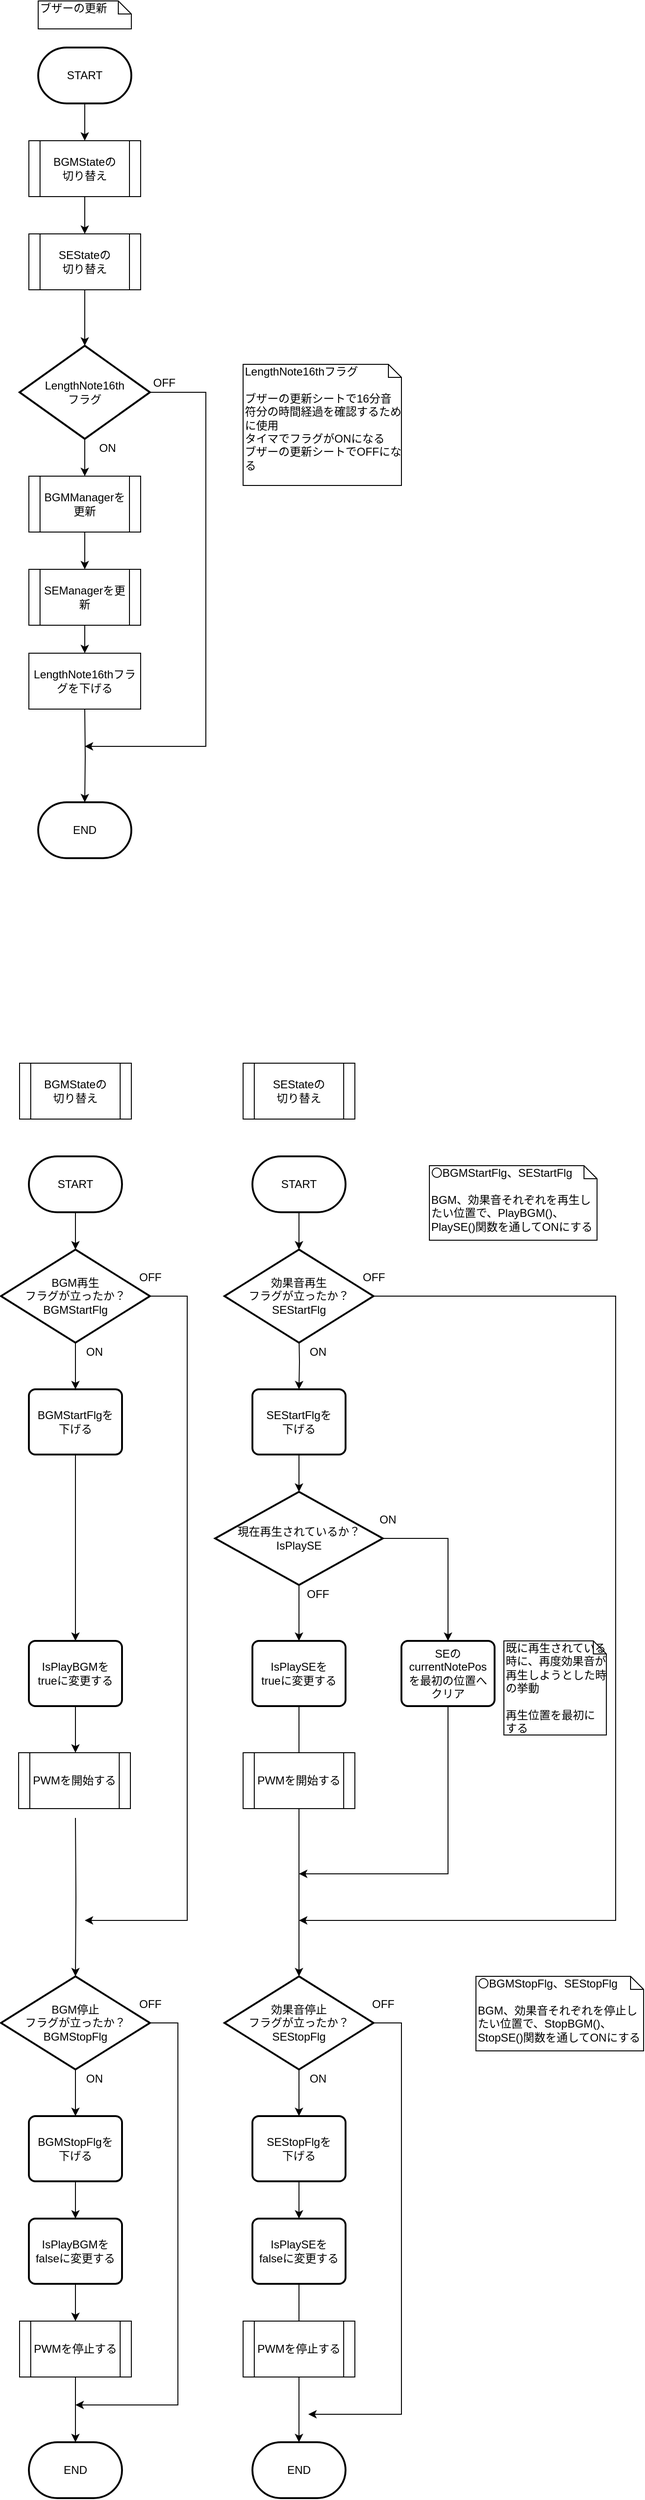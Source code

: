 <mxfile version="13.5.1" type="device" pages="5"><diagram name="ブザーの更新" id="sHjXgTzeAOtryM8AVv4b"><mxGraphModel dx="1326" dy="806" grid="1" gridSize="10" guides="1" tooltips="1" connect="1" arrows="1" fold="1" page="1" pageScale="1" pageWidth="827" pageHeight="1169" math="0" shadow="0"><root><mxCell id="dr038-qqmDyIK8T8McZE-0"/><mxCell id="dr038-qqmDyIK8T8McZE-1" parent="dr038-qqmDyIK8T8McZE-0"/><mxCell id="W0YhLz_EQgFUQMOhoSJx-53" value="" style="edgeStyle=orthogonalEdgeStyle;rounded=0;orthogonalLoop=1;jettySize=auto;html=1;" parent="dr038-qqmDyIK8T8McZE-1" source="dr038-qqmDyIK8T8McZE-3" target="W0YhLz_EQgFUQMOhoSJx-22" edge="1"><mxGeometry relative="1" as="geometry"/></mxCell><mxCell id="dr038-qqmDyIK8T8McZE-3" value="START" style="strokeWidth=2;html=1;shape=mxgraph.flowchart.terminator;whiteSpace=wrap;" parent="dr038-qqmDyIK8T8McZE-1" vertex="1"><mxGeometry x="100" y="100" width="100" height="60" as="geometry"/></mxCell><mxCell id="dr038-qqmDyIK8T8McZE-4" value="ブザーの更新" style="shape=note;whiteSpace=wrap;html=1;size=14;verticalAlign=top;align=left;spacingTop=-6;" parent="dr038-qqmDyIK8T8McZE-1" vertex="1"><mxGeometry x="100" y="50" width="100" height="30" as="geometry"/></mxCell><mxCell id="dr038-qqmDyIK8T8McZE-5" value="" style="edgeStyle=orthogonalEdgeStyle;rounded=0;orthogonalLoop=1;jettySize=auto;html=1;exitX=0.5;exitY=1;exitDx=0;exitDy=0;" parent="dr038-qqmDyIK8T8McZE-1" source="G2oQgX6TiOGb2vG8f04e-0" edge="1"><mxGeometry relative="1" as="geometry"><mxPoint x="150" y="610" as="sourcePoint"/><mxPoint x="150" y="660" as="targetPoint"/></mxGeometry></mxCell><mxCell id="dr038-qqmDyIK8T8McZE-7" value="" style="edgeStyle=orthogonalEdgeStyle;rounded=0;orthogonalLoop=1;jettySize=auto;html=1;exitX=0.5;exitY=1;exitDx=0;exitDy=0;" parent="dr038-qqmDyIK8T8McZE-1" source="G2oQgX6TiOGb2vG8f04e-1" edge="1"><mxGeometry relative="1" as="geometry"><mxPoint x="150" y="750" as="targetPoint"/><mxPoint x="150" y="710" as="sourcePoint"/></mxGeometry></mxCell><mxCell id="dr038-qqmDyIK8T8McZE-22" value="END" style="strokeWidth=2;html=1;shape=mxgraph.flowchart.terminator;whiteSpace=wrap;" parent="dr038-qqmDyIK8T8McZE-1" vertex="1"><mxGeometry x="100" y="910" width="100" height="60" as="geometry"/></mxCell><mxCell id="W0YhLz_EQgFUQMOhoSJx-0" value="BGMStateの&lt;br&gt;切り替え" style="shape=process;whiteSpace=wrap;html=1;backgroundOutline=1;" parent="dr038-qqmDyIK8T8McZE-1" vertex="1"><mxGeometry x="80" y="1190" width="120" height="60" as="geometry"/></mxCell><mxCell id="W0YhLz_EQgFUQMOhoSJx-1" value="" style="edgeStyle=orthogonalEdgeStyle;rounded=0;orthogonalLoop=1;jettySize=auto;html=1;" parent="dr038-qqmDyIK8T8McZE-1" source="W0YhLz_EQgFUQMOhoSJx-2" target="W0YhLz_EQgFUQMOhoSJx-5" edge="1"><mxGeometry relative="1" as="geometry"/></mxCell><mxCell id="W0YhLz_EQgFUQMOhoSJx-2" value="START" style="strokeWidth=2;html=1;shape=mxgraph.flowchart.terminator;whiteSpace=wrap;" parent="dr038-qqmDyIK8T8McZE-1" vertex="1"><mxGeometry x="90" y="1290" width="100" height="60" as="geometry"/></mxCell><mxCell id="W0YhLz_EQgFUQMOhoSJx-3" value="" style="edgeStyle=orthogonalEdgeStyle;rounded=0;orthogonalLoop=1;jettySize=auto;html=1;" parent="dr038-qqmDyIK8T8McZE-1" source="W0YhLz_EQgFUQMOhoSJx-5" target="W0YhLz_EQgFUQMOhoSJx-7" edge="1"><mxGeometry relative="1" as="geometry"/></mxCell><mxCell id="W0YhLz_EQgFUQMOhoSJx-4" style="edgeStyle=orthogonalEdgeStyle;rounded=0;orthogonalLoop=1;jettySize=auto;html=1;" parent="dr038-qqmDyIK8T8McZE-1" source="W0YhLz_EQgFUQMOhoSJx-5" edge="1"><mxGeometry relative="1" as="geometry"><mxPoint x="150" y="2110" as="targetPoint"/><Array as="points"><mxPoint x="260" y="1440"/><mxPoint x="260" y="2110"/></Array></mxGeometry></mxCell><mxCell id="W0YhLz_EQgFUQMOhoSJx-5" value="BGM再生&lt;br&gt;フラグが立ったか？&lt;br&gt;BGMStartFlg" style="strokeWidth=2;html=1;shape=mxgraph.flowchart.decision;whiteSpace=wrap;" parent="dr038-qqmDyIK8T8McZE-1" vertex="1"><mxGeometry x="60" y="1390" width="160" height="100" as="geometry"/></mxCell><mxCell id="W0YhLz_EQgFUQMOhoSJx-6" value="" style="edgeStyle=orthogonalEdgeStyle;rounded=0;orthogonalLoop=1;jettySize=auto;html=1;" parent="dr038-qqmDyIK8T8McZE-1" source="W0YhLz_EQgFUQMOhoSJx-7" target="W0YhLz_EQgFUQMOhoSJx-9" edge="1"><mxGeometry relative="1" as="geometry"/></mxCell><mxCell id="W0YhLz_EQgFUQMOhoSJx-7" value="BGMStartFlgを&lt;br&gt;下げる" style="rounded=1;whiteSpace=wrap;html=1;absoluteArcSize=1;arcSize=14;strokeWidth=2;" parent="dr038-qqmDyIK8T8McZE-1" vertex="1"><mxGeometry x="90" y="1540" width="100" height="70" as="geometry"/></mxCell><mxCell id="W0YhLz_EQgFUQMOhoSJx-8" value="" style="edgeStyle=orthogonalEdgeStyle;rounded=0;orthogonalLoop=1;jettySize=auto;html=1;entryX=0.5;entryY=0;entryDx=0;entryDy=0;entryPerimeter=0;" parent="dr038-qqmDyIK8T8McZE-1" target="W0YhLz_EQgFUQMOhoSJx-14" edge="1"><mxGeometry relative="1" as="geometry"><mxPoint x="140" y="1940" as="targetPoint"/><mxPoint x="140" y="2000" as="sourcePoint"/></mxGeometry></mxCell><mxCell id="W0YhLz_EQgFUQMOhoSJx-9" value="IsPlayBGMを&lt;br&gt;trueに変更する" style="rounded=1;whiteSpace=wrap;html=1;absoluteArcSize=1;arcSize=14;strokeWidth=2;" parent="dr038-qqmDyIK8T8McZE-1" vertex="1"><mxGeometry x="90" y="1810" width="100" height="70" as="geometry"/></mxCell><mxCell id="W0YhLz_EQgFUQMOhoSJx-10" value="ON" style="text;html=1;align=center;verticalAlign=middle;resizable=0;points=[];autosize=1;" parent="dr038-qqmDyIK8T8McZE-1" vertex="1"><mxGeometry x="145" y="1490" width="30" height="20" as="geometry"/></mxCell><mxCell id="W0YhLz_EQgFUQMOhoSJx-11" value="OFF" style="text;html=1;align=center;verticalAlign=middle;resizable=0;points=[];autosize=1;" parent="dr038-qqmDyIK8T8McZE-1" vertex="1"><mxGeometry x="200" y="1410" width="40" height="20" as="geometry"/></mxCell><mxCell id="W0YhLz_EQgFUQMOhoSJx-12" value="" style="edgeStyle=orthogonalEdgeStyle;rounded=0;orthogonalLoop=1;jettySize=auto;html=1;" parent="dr038-qqmDyIK8T8McZE-1" source="W0YhLz_EQgFUQMOhoSJx-14" target="W0YhLz_EQgFUQMOhoSJx-16" edge="1"><mxGeometry relative="1" as="geometry"/></mxCell><mxCell id="W0YhLz_EQgFUQMOhoSJx-13" style="edgeStyle=orthogonalEdgeStyle;rounded=0;orthogonalLoop=1;jettySize=auto;html=1;" parent="dr038-qqmDyIK8T8McZE-1" source="W0YhLz_EQgFUQMOhoSJx-14" edge="1"><mxGeometry relative="1" as="geometry"><mxPoint x="140" y="2630" as="targetPoint"/><Array as="points"><mxPoint x="250" y="2220"/><mxPoint x="250" y="2630"/><mxPoint x="150" y="2630"/></Array></mxGeometry></mxCell><mxCell id="W0YhLz_EQgFUQMOhoSJx-14" value="BGM停止&lt;br&gt;フラグが立ったか？&lt;br&gt;BGMStopFlg" style="strokeWidth=2;html=1;shape=mxgraph.flowchart.decision;whiteSpace=wrap;" parent="dr038-qqmDyIK8T8McZE-1" vertex="1"><mxGeometry x="60" y="2170" width="160" height="100" as="geometry"/></mxCell><mxCell id="W0YhLz_EQgFUQMOhoSJx-15" value="" style="edgeStyle=orthogonalEdgeStyle;rounded=0;orthogonalLoop=1;jettySize=auto;html=1;" parent="dr038-qqmDyIK8T8McZE-1" source="W0YhLz_EQgFUQMOhoSJx-16" target="W0YhLz_EQgFUQMOhoSJx-18" edge="1"><mxGeometry relative="1" as="geometry"/></mxCell><mxCell id="W0YhLz_EQgFUQMOhoSJx-16" value="BGMStopFlgを&lt;br&gt;下げる" style="rounded=1;whiteSpace=wrap;html=1;absoluteArcSize=1;arcSize=14;strokeWidth=2;" parent="dr038-qqmDyIK8T8McZE-1" vertex="1"><mxGeometry x="90" y="2320" width="100" height="70" as="geometry"/></mxCell><mxCell id="W0YhLz_EQgFUQMOhoSJx-17" value="" style="edgeStyle=orthogonalEdgeStyle;rounded=0;orthogonalLoop=1;jettySize=auto;html=1;entryX=0.5;entryY=0;entryDx=0;entryDy=0;entryPerimeter=0;" parent="dr038-qqmDyIK8T8McZE-1" source="dOXR6lsI84Fi3N2v8vNx-7" target="W0YhLz_EQgFUQMOhoSJx-21" edge="1"><mxGeometry relative="1" as="geometry"><mxPoint x="140" y="2630" as="targetPoint"/><mxPoint x="139" y="2610" as="sourcePoint"/></mxGeometry></mxCell><mxCell id="dOXR6lsI84Fi3N2v8vNx-8" value="" style="edgeStyle=orthogonalEdgeStyle;rounded=0;orthogonalLoop=1;jettySize=auto;html=1;" parent="dr038-qqmDyIK8T8McZE-1" source="W0YhLz_EQgFUQMOhoSJx-18" target="dOXR6lsI84Fi3N2v8vNx-7" edge="1"><mxGeometry relative="1" as="geometry"/></mxCell><mxCell id="W0YhLz_EQgFUQMOhoSJx-18" value="IsPlayBGMを&lt;br&gt;falseに変更する" style="rounded=1;whiteSpace=wrap;html=1;absoluteArcSize=1;arcSize=14;strokeWidth=2;" parent="dr038-qqmDyIK8T8McZE-1" vertex="1"><mxGeometry x="90" y="2430" width="100" height="70" as="geometry"/></mxCell><mxCell id="W0YhLz_EQgFUQMOhoSJx-19" value="ON" style="text;html=1;align=center;verticalAlign=middle;resizable=0;points=[];autosize=1;" parent="dr038-qqmDyIK8T8McZE-1" vertex="1"><mxGeometry x="145" y="2270" width="30" height="20" as="geometry"/></mxCell><mxCell id="W0YhLz_EQgFUQMOhoSJx-20" value="OFF" style="text;html=1;align=center;verticalAlign=middle;resizable=0;points=[];autosize=1;" parent="dr038-qqmDyIK8T8McZE-1" vertex="1"><mxGeometry x="200" y="2190" width="40" height="20" as="geometry"/></mxCell><mxCell id="W0YhLz_EQgFUQMOhoSJx-21" value="END" style="strokeWidth=2;html=1;shape=mxgraph.flowchart.terminator;whiteSpace=wrap;" parent="dr038-qqmDyIK8T8McZE-1" vertex="1"><mxGeometry x="90" y="2670" width="100" height="60" as="geometry"/></mxCell><mxCell id="W0YhLz_EQgFUQMOhoSJx-52" value="" style="edgeStyle=orthogonalEdgeStyle;rounded=0;orthogonalLoop=1;jettySize=auto;html=1;" parent="dr038-qqmDyIK8T8McZE-1" source="W0YhLz_EQgFUQMOhoSJx-22" target="W0YhLz_EQgFUQMOhoSJx-23" edge="1"><mxGeometry relative="1" as="geometry"/></mxCell><mxCell id="W0YhLz_EQgFUQMOhoSJx-22" value="BGMStateの&lt;br&gt;切り替え" style="shape=process;whiteSpace=wrap;html=1;backgroundOutline=1;" parent="dr038-qqmDyIK8T8McZE-1" vertex="1"><mxGeometry x="90" y="200" width="120" height="60" as="geometry"/></mxCell><mxCell id="W0YhLz_EQgFUQMOhoSJx-51" value="" style="edgeStyle=orthogonalEdgeStyle;rounded=0;orthogonalLoop=1;jettySize=auto;html=1;" parent="dr038-qqmDyIK8T8McZE-1" source="W0YhLz_EQgFUQMOhoSJx-23" target="W0YhLz_EQgFUQMOhoSJx-46" edge="1"><mxGeometry relative="1" as="geometry"/></mxCell><mxCell id="W0YhLz_EQgFUQMOhoSJx-23" value="SEStateの&lt;br&gt;切り替え" style="shape=process;whiteSpace=wrap;html=1;backgroundOutline=1;" parent="dr038-qqmDyIK8T8McZE-1" vertex="1"><mxGeometry x="90" y="300" width="120" height="60" as="geometry"/></mxCell><mxCell id="W0YhLz_EQgFUQMOhoSJx-24" value="SEStateの&lt;br&gt;切り替え" style="shape=process;whiteSpace=wrap;html=1;backgroundOutline=1;" parent="dr038-qqmDyIK8T8McZE-1" vertex="1"><mxGeometry x="320" y="1190" width="120" height="60" as="geometry"/></mxCell><mxCell id="W0YhLz_EQgFUQMOhoSJx-25" value="" style="edgeStyle=orthogonalEdgeStyle;rounded=0;orthogonalLoop=1;jettySize=auto;html=1;" parent="dr038-qqmDyIK8T8McZE-1" source="W0YhLz_EQgFUQMOhoSJx-26" target="W0YhLz_EQgFUQMOhoSJx-29" edge="1"><mxGeometry relative="1" as="geometry"/></mxCell><mxCell id="W0YhLz_EQgFUQMOhoSJx-26" value="START" style="strokeWidth=2;html=1;shape=mxgraph.flowchart.terminator;whiteSpace=wrap;" parent="dr038-qqmDyIK8T8McZE-1" vertex="1"><mxGeometry x="330" y="1290" width="100" height="60" as="geometry"/></mxCell><mxCell id="W0YhLz_EQgFUQMOhoSJx-27" value="" style="edgeStyle=orthogonalEdgeStyle;rounded=0;orthogonalLoop=1;jettySize=auto;html=1;entryX=0.5;entryY=0;entryDx=0;entryDy=0;" parent="dr038-qqmDyIK8T8McZE-1" target="jFq9Rz49-aCtta7jJEI0-0" edge="1"><mxGeometry relative="1" as="geometry"><mxPoint x="380" y="1480" as="sourcePoint"/><mxPoint x="380" y="1530" as="targetPoint"/></mxGeometry></mxCell><mxCell id="W0YhLz_EQgFUQMOhoSJx-28" style="edgeStyle=orthogonalEdgeStyle;rounded=0;orthogonalLoop=1;jettySize=auto;html=1;exitX=1;exitY=0.5;exitDx=0;exitDy=0;exitPerimeter=0;" parent="dr038-qqmDyIK8T8McZE-1" source="W0YhLz_EQgFUQMOhoSJx-29" edge="1"><mxGeometry relative="1" as="geometry"><mxPoint x="380" y="2110" as="targetPoint"/><Array as="points"><mxPoint x="720" y="1440"/><mxPoint x="720" y="2110"/></Array></mxGeometry></mxCell><mxCell id="W0YhLz_EQgFUQMOhoSJx-29" value="効果音再生&lt;br&gt;フラグが立ったか？&lt;br&gt;SEStartFlg" style="strokeWidth=2;html=1;shape=mxgraph.flowchart.decision;whiteSpace=wrap;" parent="dr038-qqmDyIK8T8McZE-1" vertex="1"><mxGeometry x="300" y="1390" width="160" height="100" as="geometry"/></mxCell><mxCell id="W0YhLz_EQgFUQMOhoSJx-32" value="" style="edgeStyle=orthogonalEdgeStyle;rounded=0;orthogonalLoop=1;jettySize=auto;html=1;" parent="dr038-qqmDyIK8T8McZE-1" source="W0YhLz_EQgFUQMOhoSJx-33" edge="1"><mxGeometry relative="1" as="geometry"><mxPoint x="380" y="2170" as="targetPoint"/></mxGeometry></mxCell><mxCell id="W0YhLz_EQgFUQMOhoSJx-33" value="IsPlaySEを&lt;br&gt;trueに変更する" style="rounded=1;whiteSpace=wrap;html=1;absoluteArcSize=1;arcSize=14;strokeWidth=2;" parent="dr038-qqmDyIK8T8McZE-1" vertex="1"><mxGeometry x="330" y="1810" width="100" height="70" as="geometry"/></mxCell><mxCell id="W0YhLz_EQgFUQMOhoSJx-34" value="ON" style="text;html=1;align=center;verticalAlign=middle;resizable=0;points=[];autosize=1;" parent="dr038-qqmDyIK8T8McZE-1" vertex="1"><mxGeometry x="385" y="1490" width="30" height="20" as="geometry"/></mxCell><mxCell id="W0YhLz_EQgFUQMOhoSJx-35" value="OFF" style="text;html=1;align=center;verticalAlign=middle;resizable=0;points=[];autosize=1;" parent="dr038-qqmDyIK8T8McZE-1" vertex="1"><mxGeometry x="440" y="1410" width="40" height="20" as="geometry"/></mxCell><mxCell id="W0YhLz_EQgFUQMOhoSJx-36" value="" style="edgeStyle=orthogonalEdgeStyle;rounded=0;orthogonalLoop=1;jettySize=auto;html=1;" parent="dr038-qqmDyIK8T8McZE-1" source="W0YhLz_EQgFUQMOhoSJx-38" target="W0YhLz_EQgFUQMOhoSJx-40" edge="1"><mxGeometry relative="1" as="geometry"/></mxCell><mxCell id="W0YhLz_EQgFUQMOhoSJx-37" style="edgeStyle=orthogonalEdgeStyle;rounded=0;orthogonalLoop=1;jettySize=auto;html=1;" parent="dr038-qqmDyIK8T8McZE-1" source="W0YhLz_EQgFUQMOhoSJx-38" edge="1"><mxGeometry relative="1" as="geometry"><mxPoint x="390" y="2640" as="targetPoint"/><Array as="points"><mxPoint x="490" y="2220"/><mxPoint x="490" y="2640"/><mxPoint x="390" y="2640"/></Array></mxGeometry></mxCell><mxCell id="W0YhLz_EQgFUQMOhoSJx-38" value="効果音停止&lt;br&gt;フラグが立ったか？&lt;br&gt;SEStopFlg" style="strokeWidth=2;html=1;shape=mxgraph.flowchart.decision;whiteSpace=wrap;" parent="dr038-qqmDyIK8T8McZE-1" vertex="1"><mxGeometry x="300" y="2170" width="160" height="100" as="geometry"/></mxCell><mxCell id="W0YhLz_EQgFUQMOhoSJx-39" value="" style="edgeStyle=orthogonalEdgeStyle;rounded=0;orthogonalLoop=1;jettySize=auto;html=1;" parent="dr038-qqmDyIK8T8McZE-1" source="W0YhLz_EQgFUQMOhoSJx-40" target="W0YhLz_EQgFUQMOhoSJx-42" edge="1"><mxGeometry relative="1" as="geometry"/></mxCell><mxCell id="W0YhLz_EQgFUQMOhoSJx-40" value="SEStopFlgを&lt;br&gt;下げる" style="rounded=1;whiteSpace=wrap;html=1;absoluteArcSize=1;arcSize=14;strokeWidth=2;" parent="dr038-qqmDyIK8T8McZE-1" vertex="1"><mxGeometry x="330" y="2320" width="100" height="70" as="geometry"/></mxCell><mxCell id="W0YhLz_EQgFUQMOhoSJx-41" value="" style="edgeStyle=orthogonalEdgeStyle;rounded=0;orthogonalLoop=1;jettySize=auto;html=1;" parent="dr038-qqmDyIK8T8McZE-1" source="W0YhLz_EQgFUQMOhoSJx-42" target="W0YhLz_EQgFUQMOhoSJx-45" edge="1"><mxGeometry relative="1" as="geometry"><mxPoint x="380" y="2630" as="targetPoint"/></mxGeometry></mxCell><mxCell id="W0YhLz_EQgFUQMOhoSJx-42" value="IsPlaySEを&lt;br&gt;falseに変更する" style="rounded=1;whiteSpace=wrap;html=1;absoluteArcSize=1;arcSize=14;strokeWidth=2;" parent="dr038-qqmDyIK8T8McZE-1" vertex="1"><mxGeometry x="330" y="2430" width="100" height="70" as="geometry"/></mxCell><mxCell id="W0YhLz_EQgFUQMOhoSJx-43" value="ON" style="text;html=1;align=center;verticalAlign=middle;resizable=0;points=[];autosize=1;" parent="dr038-qqmDyIK8T8McZE-1" vertex="1"><mxGeometry x="385" y="2270" width="30" height="20" as="geometry"/></mxCell><mxCell id="W0YhLz_EQgFUQMOhoSJx-44" value="OFF" style="text;html=1;align=center;verticalAlign=middle;resizable=0;points=[];autosize=1;" parent="dr038-qqmDyIK8T8McZE-1" vertex="1"><mxGeometry x="450" y="2190" width="40" height="20" as="geometry"/></mxCell><mxCell id="W0YhLz_EQgFUQMOhoSJx-45" value="END" style="strokeWidth=2;html=1;shape=mxgraph.flowchart.terminator;whiteSpace=wrap;" parent="dr038-qqmDyIK8T8McZE-1" vertex="1"><mxGeometry x="330" y="2670" width="100" height="60" as="geometry"/></mxCell><mxCell id="W0YhLz_EQgFUQMOhoSJx-47" value="" style="edgeStyle=orthogonalEdgeStyle;rounded=0;orthogonalLoop=1;jettySize=auto;html=1;" parent="dr038-qqmDyIK8T8McZE-1" source="W0YhLz_EQgFUQMOhoSJx-46" edge="1"><mxGeometry relative="1" as="geometry"><mxPoint x="150" y="560" as="targetPoint"/></mxGeometry></mxCell><mxCell id="W0YhLz_EQgFUQMOhoSJx-48" style="edgeStyle=orthogonalEdgeStyle;rounded=0;orthogonalLoop=1;jettySize=auto;html=1;" parent="dr038-qqmDyIK8T8McZE-1" source="W0YhLz_EQgFUQMOhoSJx-46" edge="1"><mxGeometry relative="1" as="geometry"><mxPoint x="150" y="850" as="targetPoint"/><Array as="points"><mxPoint x="280" y="470"/><mxPoint x="280" y="850"/><mxPoint x="150" y="850"/></Array></mxGeometry></mxCell><mxCell id="W0YhLz_EQgFUQMOhoSJx-46" value="&lt;span style=&quot;text-align: left&quot;&gt;LengthNote16th&lt;br&gt;フラグ&lt;/span&gt;" style="strokeWidth=2;html=1;shape=mxgraph.flowchart.decision;whiteSpace=wrap;" parent="dr038-qqmDyIK8T8McZE-1" vertex="1"><mxGeometry x="80" y="420" width="140" height="100" as="geometry"/></mxCell><mxCell id="W0YhLz_EQgFUQMOhoSJx-49" value="ON" style="text;html=1;align=center;verticalAlign=middle;resizable=0;points=[];autosize=1;" parent="dr038-qqmDyIK8T8McZE-1" vertex="1"><mxGeometry x="159" y="520" width="30" height="20" as="geometry"/></mxCell><mxCell id="W0YhLz_EQgFUQMOhoSJx-50" value="OFF" style="text;html=1;align=center;verticalAlign=middle;resizable=0;points=[];autosize=1;" parent="dr038-qqmDyIK8T8McZE-1" vertex="1"><mxGeometry x="215" y="450" width="40" height="20" as="geometry"/></mxCell><mxCell id="wUmr7rL4XI4OjzSfEoUU-0" value="LengthNote16thフラグ&lt;br&gt;&lt;br&gt;ブザーの更新シートで16分音符分の時間経過を確認するために使用&lt;br&gt;タイマでフラグがONになる&lt;br&gt;ブザーの更新シートでOFFになる" style="shape=note;whiteSpace=wrap;html=1;size=14;verticalAlign=top;align=left;spacingTop=-6;" parent="dr038-qqmDyIK8T8McZE-1" vertex="1"><mxGeometry x="320" y="440" width="170" height="130" as="geometry"/></mxCell><mxCell id="DAbxYG-DEQaKZM_AroCI-1" style="edgeStyle=orthogonalEdgeStyle;rounded=0;orthogonalLoop=1;jettySize=auto;html=1;" parent="dr038-qqmDyIK8T8McZE-1" target="dr038-qqmDyIK8T8McZE-22" edge="1"><mxGeometry relative="1" as="geometry"><mxPoint x="150" y="810" as="sourcePoint"/></mxGeometry></mxCell><mxCell id="G2oQgX6TiOGb2vG8f04e-0" value="&lt;span&gt;BGMManagerを更新&lt;/span&gt;" style="shape=process;whiteSpace=wrap;html=1;backgroundOutline=1;" parent="dr038-qqmDyIK8T8McZE-1" vertex="1"><mxGeometry x="90" y="560" width="120" height="60" as="geometry"/></mxCell><mxCell id="G2oQgX6TiOGb2vG8f04e-1" value="&lt;span&gt;SEManagerを更新&lt;/span&gt;" style="shape=process;whiteSpace=wrap;html=1;backgroundOutline=1;" parent="dr038-qqmDyIK8T8McZE-1" vertex="1"><mxGeometry x="90" y="660" width="120" height="60" as="geometry"/></mxCell><mxCell id="G2oQgX6TiOGb2vG8f04e-2" value="&lt;span&gt;LengthNote16thフラグを下げる&lt;/span&gt;" style="rounded=0;whiteSpace=wrap;html=1;" parent="dr038-qqmDyIK8T8McZE-1" vertex="1"><mxGeometry x="90" y="750" width="120" height="60" as="geometry"/></mxCell><mxCell id="Gq7NbYDYflofkn9D83_M-3" style="edgeStyle=orthogonalEdgeStyle;rounded=0;orthogonalLoop=1;jettySize=auto;html=1;" parent="dr038-qqmDyIK8T8McZE-1" source="Gq7NbYDYflofkn9D83_M-0" edge="1"><mxGeometry relative="1" as="geometry"><mxPoint x="380" y="1810" as="targetPoint"/></mxGeometry></mxCell><mxCell id="Gq7NbYDYflofkn9D83_M-6" style="edgeStyle=orthogonalEdgeStyle;rounded=0;orthogonalLoop=1;jettySize=auto;html=1;" parent="dr038-qqmDyIK8T8McZE-1" source="Gq7NbYDYflofkn9D83_M-0" target="Gq7NbYDYflofkn9D83_M-4" edge="1"><mxGeometry relative="1" as="geometry"/></mxCell><mxCell id="Gq7NbYDYflofkn9D83_M-0" value="現在再生されているか？&lt;br&gt;IsPlaySE" style="strokeWidth=2;html=1;shape=mxgraph.flowchart.decision;whiteSpace=wrap;" parent="dr038-qqmDyIK8T8McZE-1" vertex="1"><mxGeometry x="290" y="1650" width="180" height="100" as="geometry"/></mxCell><mxCell id="Gq7NbYDYflofkn9D83_M-1" value="ON" style="text;html=1;align=center;verticalAlign=middle;resizable=0;points=[];autosize=1;" parent="dr038-qqmDyIK8T8McZE-1" vertex="1"><mxGeometry x="460" y="1670" width="30" height="20" as="geometry"/></mxCell><mxCell id="Gq7NbYDYflofkn9D83_M-2" value="OFF" style="text;html=1;align=center;verticalAlign=middle;resizable=0;points=[];autosize=1;" parent="dr038-qqmDyIK8T8McZE-1" vertex="1"><mxGeometry x="380" y="1750" width="40" height="20" as="geometry"/></mxCell><mxCell id="Gq7NbYDYflofkn9D83_M-5" style="edgeStyle=orthogonalEdgeStyle;rounded=0;orthogonalLoop=1;jettySize=auto;html=1;" parent="dr038-qqmDyIK8T8McZE-1" source="Gq7NbYDYflofkn9D83_M-4" edge="1"><mxGeometry relative="1" as="geometry"><mxPoint x="380" y="2060" as="targetPoint"/><Array as="points"><mxPoint x="540" y="2060"/></Array></mxGeometry></mxCell><mxCell id="Gq7NbYDYflofkn9D83_M-4" value="SEの&lt;br&gt;currentNotePos&lt;br&gt;を最初の位置へ&lt;br&gt;クリア" style="rounded=1;whiteSpace=wrap;html=1;absoluteArcSize=1;arcSize=14;strokeWidth=2;" parent="dr038-qqmDyIK8T8McZE-1" vertex="1"><mxGeometry x="490" y="1810" width="100" height="70" as="geometry"/></mxCell><mxCell id="Gq7NbYDYflofkn9D83_M-7" value="既に再生されている時に、再度効果音が再生しようとした時の挙動&lt;br&gt;&lt;br&gt;再生位置を最初にする" style="shape=note;whiteSpace=wrap;html=1;size=14;verticalAlign=top;align=left;spacingTop=-6;" parent="dr038-qqmDyIK8T8McZE-1" vertex="1"><mxGeometry x="600" y="1810" width="110" height="101" as="geometry"/></mxCell><mxCell id="-qMV9gJSECSFKtpwPz8T-0" value="〇BGMStartFlg、SEStartFlg&lt;br&gt;&lt;br&gt;BGM、効果音それぞれを再生したい位置で、PlayBGM()、PlaySE()関数を通してONにする" style="shape=note;whiteSpace=wrap;html=1;size=14;verticalAlign=top;align=left;spacingTop=-6;" parent="dr038-qqmDyIK8T8McZE-1" vertex="1"><mxGeometry x="520" y="1300" width="180" height="80" as="geometry"/></mxCell><mxCell id="-qMV9gJSECSFKtpwPz8T-1" value="〇BGMStopFlg、SEStopFlg&lt;br&gt;&lt;br&gt;BGM、効果音それぞれを停止したい位置で、StopBGM()、StopSE()関数を通してONにする" style="shape=note;whiteSpace=wrap;html=1;size=14;verticalAlign=top;align=left;spacingTop=-6;" parent="dr038-qqmDyIK8T8McZE-1" vertex="1"><mxGeometry x="570" y="2170" width="180" height="80" as="geometry"/></mxCell><mxCell id="dOXR6lsI84Fi3N2v8vNx-1" value="" style="edgeStyle=orthogonalEdgeStyle;rounded=0;orthogonalLoop=1;jettySize=auto;html=1;entryX=0.5;entryY=0;entryDx=0;entryDy=0;entryPerimeter=0;" parent="dr038-qqmDyIK8T8McZE-1" source="W0YhLz_EQgFUQMOhoSJx-9" edge="1"><mxGeometry relative="1" as="geometry"><mxPoint x="140" y="1930" as="targetPoint"/><mxPoint x="140" y="1880" as="sourcePoint"/></mxGeometry></mxCell><mxCell id="dOXR6lsI84Fi3N2v8vNx-5" value="&lt;span&gt;PWMを開始する&lt;/span&gt;" style="shape=process;whiteSpace=wrap;html=1;backgroundOutline=1;" parent="dr038-qqmDyIK8T8McZE-1" vertex="1"><mxGeometry x="79" y="1930" width="120" height="60" as="geometry"/></mxCell><mxCell id="dOXR6lsI84Fi3N2v8vNx-6" value="&lt;span&gt;PWMを開始する&lt;/span&gt;" style="shape=process;whiteSpace=wrap;html=1;backgroundOutline=1;" parent="dr038-qqmDyIK8T8McZE-1" vertex="1"><mxGeometry x="320" y="1930" width="120" height="60" as="geometry"/></mxCell><mxCell id="dOXR6lsI84Fi3N2v8vNx-7" value="&lt;span&gt;PWMを停止する&lt;/span&gt;" style="shape=process;whiteSpace=wrap;html=1;backgroundOutline=1;" parent="dr038-qqmDyIK8T8McZE-1" vertex="1"><mxGeometry x="80" y="2540" width="120" height="60" as="geometry"/></mxCell><mxCell id="dOXR6lsI84Fi3N2v8vNx-9" value="&lt;span&gt;PWMを停止する&lt;/span&gt;" style="shape=process;whiteSpace=wrap;html=1;backgroundOutline=1;" parent="dr038-qqmDyIK8T8McZE-1" vertex="1"><mxGeometry x="320" y="2540" width="120" height="60" as="geometry"/></mxCell><mxCell id="jFq9Rz49-aCtta7jJEI0-1" value="" style="edgeStyle=orthogonalEdgeStyle;rounded=0;orthogonalLoop=1;jettySize=auto;html=1;" parent="dr038-qqmDyIK8T8McZE-1" source="jFq9Rz49-aCtta7jJEI0-0" target="Gq7NbYDYflofkn9D83_M-0" edge="1"><mxGeometry relative="1" as="geometry"/></mxCell><mxCell id="jFq9Rz49-aCtta7jJEI0-0" value="SEStartFlgを&lt;br&gt;下げる" style="rounded=1;whiteSpace=wrap;html=1;absoluteArcSize=1;arcSize=14;strokeWidth=2;" parent="dr038-qqmDyIK8T8McZE-1" vertex="1"><mxGeometry x="330" y="1540" width="100" height="70" as="geometry"/></mxCell></root></mxGraphModel></diagram><diagram name="BGMManagerを更新" id="ABgosr9o0sSPcyc1PMzt"><mxGraphModel dx="610" dy="618" grid="1" gridSize="10" guides="1" tooltips="1" connect="1" arrows="1" fold="1" page="1" pageScale="1" pageWidth="827" pageHeight="1169" math="0" shadow="0">&#xa;            &#xa;            &#xa;            <root>&#xa;                &#xa;                &#xa;                <mxCell id="4Xr6yz0XrZvKhtDLW0RJ-0"/>&#xa;                &#xa;                &#xa;                <mxCell id="4Xr6yz0XrZvKhtDLW0RJ-1" parent="4Xr6yz0XrZvKhtDLW0RJ-0"/>&#xa;                &#xa;                &#xa;                <mxCell id="4Xr6yz0XrZvKhtDLW0RJ-2" value="" style="edgeStyle=orthogonalEdgeStyle;rounded=0;orthogonalLoop=1;jettySize=auto;html=1;" parent="4Xr6yz0XrZvKhtDLW0RJ-1" source="4Xr6yz0XrZvKhtDLW0RJ-3" target="4Xr6yz0XrZvKhtDLW0RJ-31" edge="1">&#xa;                    &#xa;                    &#xa;                    <mxGeometry relative="1" as="geometry">&#xa;                        &#xa;                        &#xa;                        <mxPoint x="186" y="310" as="targetPoint"/>&#xa;                        &#xa;                    &#xa;                    </mxGeometry>&#xa;                    &#xa;                &#xa;                </mxCell>&#xa;                &#xa;                &#xa;                <mxCell id="4Xr6yz0XrZvKhtDLW0RJ-3" value="START" style="strokeWidth=2;html=1;shape=mxgraph.flowchart.terminator;whiteSpace=wrap;" parent="4Xr6yz0XrZvKhtDLW0RJ-1" vertex="1">&#xa;                    &#xa;                    &#xa;                    <mxGeometry x="136" y="210" width="100" height="60" as="geometry"/>&#xa;                    &#xa;                &#xa;                </mxCell>&#xa;                &#xa;                &#xa;                <mxCell id="4Xr6yz0XrZvKhtDLW0RJ-4" value="&lt;span style=&quot;text-align: center&quot;&gt;BGMManagerを更新&lt;/span&gt;" style="shape=note;whiteSpace=wrap;html=1;size=14;verticalAlign=top;align=left;spacingTop=-6;" parent="4Xr6yz0XrZvKhtDLW0RJ-1" vertex="1">&#xa;                    &#xa;                    &#xa;                    <mxGeometry x="121" y="150" width="130" height="40" as="geometry"/>&#xa;                    &#xa;                &#xa;                </mxCell>&#xa;                &#xa;                &#xa;                <mxCell id="4Xr6yz0XrZvKhtDLW0RJ-29" value="" style="edgeStyle=orthogonalEdgeStyle;rounded=0;orthogonalLoop=1;jettySize=auto;html=1;" parent="4Xr6yz0XrZvKhtDLW0RJ-1" source="4Xr6yz0XrZvKhtDLW0RJ-31" target="4Xr6yz0XrZvKhtDLW0RJ-34" edge="1">&#xa;                    &#xa;                    &#xa;                    <mxGeometry relative="1" as="geometry"/>&#xa;                    &#xa;                &#xa;                </mxCell>&#xa;                &#xa;                &#xa;                <mxCell id="4Xr6yz0XrZvKhtDLW0RJ-30" style="edgeStyle=orthogonalEdgeStyle;rounded=0;orthogonalLoop=1;jettySize=auto;html=1;" parent="4Xr6yz0XrZvKhtDLW0RJ-1" source="4Xr6yz0XrZvKhtDLW0RJ-31" edge="1">&#xa;                    &#xa;                    &#xa;                    <mxGeometry relative="1" as="geometry">&#xa;                        &#xa;                        &#xa;                        <mxPoint x="186" y="1370" as="targetPoint"/>&#xa;                        &#xa;                        &#xa;                        <Array as="points">&#xa;                            &#xa;                            &#xa;                            <mxPoint x="490" y="370"/>&#xa;                            &#xa;                            &#xa;                            <mxPoint x="490" y="1370"/>&#xa;                            &#xa;                            &#xa;                            <mxPoint x="186" y="1370"/>&#xa;                            &#xa;                        &#xa;                        </Array>&#xa;                        &#xa;                    &#xa;                    </mxGeometry>&#xa;                    &#xa;                &#xa;                </mxCell>&#xa;                &#xa;                &#xa;                <mxCell id="4Xr6yz0XrZvKhtDLW0RJ-31" value="現在BGMが&lt;br&gt;再生されているか&lt;br&gt;IsPlayBGM" style="strokeWidth=2;html=1;shape=mxgraph.flowchart.decision;whiteSpace=wrap;" parent="4Xr6yz0XrZvKhtDLW0RJ-1" vertex="1">&#xa;                    &#xa;                    &#xa;                    <mxGeometry x="72" y="320" width="228" height="100" as="geometry"/>&#xa;                    &#xa;                &#xa;                </mxCell>&#xa;                &#xa;                &#xa;                <mxCell id="4Xr6yz0XrZvKhtDLW0RJ-32" value="" style="edgeStyle=orthogonalEdgeStyle;rounded=0;orthogonalLoop=1;jettySize=auto;html=1;" parent="4Xr6yz0XrZvKhtDLW0RJ-1" source="4Xr6yz0XrZvKhtDLW0RJ-34" edge="1">&#xa;                    &#xa;                    &#xa;                    <mxGeometry relative="1" as="geometry">&#xa;                        &#xa;                        &#xa;                        <mxPoint x="186" y="650" as="targetPoint"/>&#xa;                        &#xa;                    &#xa;                    </mxGeometry>&#xa;                    &#xa;                &#xa;                </mxCell>&#xa;                &#xa;                &#xa;                <mxCell id="4Xr6yz0XrZvKhtDLW0RJ-33" style="edgeStyle=orthogonalEdgeStyle;rounded=0;orthogonalLoop=1;jettySize=auto;html=1;" parent="4Xr6yz0XrZvKhtDLW0RJ-1" source="4Xr6yz0XrZvKhtDLW0RJ-34" edge="1">&#xa;                    &#xa;                    &#xa;                    <mxGeometry relative="1" as="geometry">&#xa;                        &#xa;                        &#xa;                        <mxPoint x="186" y="790" as="targetPoint"/>&#xa;                        &#xa;                        &#xa;                        <Array as="points">&#xa;                            &#xa;                            &#xa;                            <mxPoint x="330" y="535"/>&#xa;                            &#xa;                            &#xa;                            <mxPoint x="330" y="790"/>&#xa;                            &#xa;                        &#xa;                        </Array>&#xa;                        &#xa;                    &#xa;                    </mxGeometry>&#xa;                    &#xa;                &#xa;                </mxCell>&#xa;                &#xa;                &#xa;                <mxCell id="4Xr6yz0XrZvKhtDLW0RJ-34" value="BGMの再生位置は終端か？&lt;br&gt;BGMNotePos" style="strokeWidth=2;html=1;shape=mxgraph.flowchart.decision;whiteSpace=wrap;" parent="4Xr6yz0XrZvKhtDLW0RJ-1" vertex="1">&#xa;                    &#xa;                    &#xa;                    <mxGeometry x="72" y="485" width="228" height="100" as="geometry"/>&#xa;                    &#xa;                &#xa;                </mxCell>&#xa;                &#xa;                &#xa;                <mxCell id="4Xr6yz0XrZvKhtDLW0RJ-35" value="YES" style="text;html=1;align=center;verticalAlign=middle;resizable=0;points=[];autosize=1;" parent="4Xr6yz0XrZvKhtDLW0RJ-1" vertex="1">&#xa;                    &#xa;                    &#xa;                    <mxGeometry x="196" y="430" width="40" height="20" as="geometry"/>&#xa;                    &#xa;                &#xa;                </mxCell>&#xa;                &#xa;                &#xa;                <mxCell id="4Xr6yz0XrZvKhtDLW0RJ-36" value="NO" style="text;html=1;align=center;verticalAlign=middle;resizable=0;points=[];autosize=1;" parent="4Xr6yz0XrZvKhtDLW0RJ-1" vertex="1">&#xa;                    &#xa;                    &#xa;                    <mxGeometry x="315" y="340" width="30" height="20" as="geometry"/>&#xa;                    &#xa;                &#xa;                </mxCell>&#xa;                &#xa;                &#xa;                <mxCell id="4Xr6yz0XrZvKhtDLW0RJ-37" value="YES" style="text;html=1;align=center;verticalAlign=middle;resizable=0;points=[];autosize=1;" parent="4Xr6yz0XrZvKhtDLW0RJ-1" vertex="1">&#xa;                    &#xa;                    &#xa;                    <mxGeometry x="190" y="585" width="40" height="20" as="geometry"/>&#xa;                    &#xa;                &#xa;                </mxCell>&#xa;                &#xa;                &#xa;                <mxCell id="4Xr6yz0XrZvKhtDLW0RJ-38" value="" style="edgeStyle=orthogonalEdgeStyle;rounded=0;orthogonalLoop=1;jettySize=auto;html=1;" parent="4Xr6yz0XrZvKhtDLW0RJ-1" target="4Xr6yz0XrZvKhtDLW0RJ-43" edge="1">&#xa;                    &#xa;                    &#xa;                    <mxGeometry relative="1" as="geometry">&#xa;                        &#xa;                        &#xa;                        <mxPoint x="186" y="750" as="sourcePoint"/>&#xa;                        &#xa;                    &#xa;                    </mxGeometry>&#xa;                    &#xa;                &#xa;                </mxCell>&#xa;                &#xa;                &#xa;                <mxCell id="4Xr6yz0XrZvKhtDLW0RJ-39" style="edgeStyle=orthogonalEdgeStyle;rounded=0;orthogonalLoop=1;jettySize=auto;html=1;exitX=0.5;exitY=1;exitDx=0;exitDy=0;" parent="4Xr6yz0XrZvKhtDLW0RJ-1" source="IRa_dM7qriDIy9-uKe1Z-0" target="4Xr6yz0XrZvKhtDLW0RJ-43" edge="1">&#xa;                    &#xa;                    &#xa;                    <mxGeometry relative="1" as="geometry">&#xa;                        &#xa;                        &#xa;                        <mxPoint x="186" y="750" as="sourcePoint"/>&#xa;                        &#xa;                    &#xa;                    </mxGeometry>&#xa;                    &#xa;                &#xa;                </mxCell>&#xa;                &#xa;                &#xa;                <mxCell id="4Xr6yz0XrZvKhtDLW0RJ-42" style="edgeStyle=orthogonalEdgeStyle;rounded=0;orthogonalLoop=1;jettySize=auto;html=1;entryX=0.5;entryY=0;entryDx=0;entryDy=0;" parent="4Xr6yz0XrZvKhtDLW0RJ-1" source="4Xr6yz0XrZvKhtDLW0RJ-43" target="IRa_dM7qriDIy9-uKe1Z-1" edge="1">&#xa;                    &#xa;                    &#xa;                    <mxGeometry relative="1" as="geometry">&#xa;                        &#xa;                        &#xa;                        <Array as="points">&#xa;                            &#xa;                            &#xa;                            <mxPoint x="382" y="880"/>&#xa;                            &#xa;                        &#xa;                        </Array>&#xa;                        &#xa;                        &#xa;                        <mxPoint x="380" y="1110" as="targetPoint"/>&#xa;                        &#xa;                    &#xa;                    </mxGeometry>&#xa;                    &#xa;                &#xa;                </mxCell>&#xa;                &#xa;                &#xa;                <mxCell id="0Jzsjs30BkO8wgTDrF6F-7" value="" style="edgeStyle=orthogonalEdgeStyle;rounded=0;orthogonalLoop=1;jettySize=auto;html=1;" parent="4Xr6yz0XrZvKhtDLW0RJ-1" source="4Xr6yz0XrZvKhtDLW0RJ-43" target="0Jzsjs30BkO8wgTDrF6F-4" edge="1">&#xa;                    &#xa;                    &#xa;                    <mxGeometry relative="1" as="geometry"/>&#xa;                    &#xa;                &#xa;                </mxCell>&#xa;                &#xa;                &#xa;                <mxCell id="4Xr6yz0XrZvKhtDLW0RJ-43" value="現在選択されている音符の長さ分&lt;br&gt;時間は経過したか？&lt;br&gt;currentNoteLength &amp;lt;= 0" style="strokeWidth=2;html=1;shape=mxgraph.flowchart.decision;whiteSpace=wrap;" parent="4Xr6yz0XrZvKhtDLW0RJ-1" vertex="1">&#xa;                    &#xa;                    &#xa;                    <mxGeometry x="40" y="820" width="292" height="120" as="geometry"/>&#xa;                    &#xa;                &#xa;                </mxCell>&#xa;                &#xa;                &#xa;                <mxCell id="4Xr6yz0XrZvKhtDLW0RJ-44" value="NO" style="text;html=1;align=center;verticalAlign=middle;resizable=0;points=[];autosize=1;" parent="4Xr6yz0XrZvKhtDLW0RJ-1" vertex="1">&#xa;                    &#xa;                    &#xa;                    <mxGeometry x="300" y="510" width="30" height="20" as="geometry"/>&#xa;                    &#xa;                &#xa;                </mxCell>&#xa;                &#xa;                &#xa;                <mxCell id="4Xr6yz0XrZvKhtDLW0RJ-49" value="" style="edgeStyle=orthogonalEdgeStyle;rounded=0;orthogonalLoop=1;jettySize=auto;html=1;exitX=0.5;exitY=1;exitDx=0;exitDy=0;" parent="4Xr6yz0XrZvKhtDLW0RJ-1" source="0Jzsjs30BkO8wgTDrF6F-5" target="4Xr6yz0XrZvKhtDLW0RJ-51" edge="1">&#xa;                    &#xa;                    &#xa;                    <mxGeometry relative="1" as="geometry">&#xa;                        &#xa;                        &#xa;                        <mxPoint x="186" y="1320" as="sourcePoint"/>&#xa;                        &#xa;                    &#xa;                    </mxGeometry>&#xa;                    &#xa;                &#xa;                </mxCell>&#xa;                &#xa;                &#xa;                <mxCell id="4Xr6yz0XrZvKhtDLW0RJ-51" value="END" style="strokeWidth=2;html=1;shape=mxgraph.flowchart.terminator;whiteSpace=wrap;" parent="4Xr6yz0XrZvKhtDLW0RJ-1" vertex="1">&#xa;                    &#xa;                    &#xa;                    <mxGeometry x="136" y="1460" width="100" height="60" as="geometry"/>&#xa;                    &#xa;                &#xa;                </mxCell>&#xa;                &#xa;                &#xa;                <mxCell id="4Xr6yz0XrZvKhtDLW0RJ-53" style="edgeStyle=orthogonalEdgeStyle;rounded=0;orthogonalLoop=1;jettySize=auto;html=1;exitX=0.5;exitY=1;exitDx=0;exitDy=0;" parent="4Xr6yz0XrZvKhtDLW0RJ-1" source="IRa_dM7qriDIy9-uKe1Z-1" edge="1">&#xa;                    &#xa;                    &#xa;                    <mxGeometry relative="1" as="geometry">&#xa;                        &#xa;                        &#xa;                        <mxPoint x="190" y="1330" as="targetPoint"/>&#xa;                        &#xa;                        &#xa;                        <Array as="points">&#xa;                            &#xa;                            &#xa;                            <mxPoint x="382" y="1330"/>&#xa;                            &#xa;                            &#xa;                            <mxPoint x="190" y="1330"/>&#xa;                            &#xa;                        &#xa;                        </Array>&#xa;                        &#xa;                        &#xa;                        <mxPoint x="380" y="1210" as="sourcePoint"/>&#xa;                        &#xa;                    &#xa;                    </mxGeometry>&#xa;                    &#xa;                &#xa;                </mxCell>&#xa;                &#xa;                &#xa;                <mxCell id="4Xr6yz0XrZvKhtDLW0RJ-55" value="NO" style="text;html=1;align=center;verticalAlign=middle;resizable=0;points=[];autosize=1;" parent="4Xr6yz0XrZvKhtDLW0RJ-1" vertex="1">&#xa;                    &#xa;                    &#xa;                    <mxGeometry x="322" y="860" width="30" height="20" as="geometry"/>&#xa;                    &#xa;                &#xa;                </mxCell>&#xa;                &#xa;                &#xa;                <mxCell id="0Jzsjs30BkO8wgTDrF6F-1" value="" style="edgeStyle=orthogonalEdgeStyle;rounded=0;orthogonalLoop=1;jettySize=auto;html=1;exitX=0.5;exitY=1;exitDx=0;exitDy=0;" parent="4Xr6yz0XrZvKhtDLW0RJ-1" source="IRa_dM7qriDIy9-uKe1Z-2" target="0Jzsjs30BkO8wgTDrF6F-5" edge="1">&#xa;                    &#xa;                    &#xa;                    <mxGeometry relative="1" as="geometry">&#xa;                        &#xa;                        &#xa;                        <mxPoint x="186" y="1205" as="sourcePoint"/>&#xa;                        &#xa;                    &#xa;                    </mxGeometry>&#xa;                    &#xa;                &#xa;                </mxCell>&#xa;                &#xa;                &#xa;                <mxCell id="0Jzsjs30BkO8wgTDrF6F-3" value="" style="edgeStyle=orthogonalEdgeStyle;rounded=0;orthogonalLoop=1;jettySize=auto;html=1;" parent="4Xr6yz0XrZvKhtDLW0RJ-1" source="0Jzsjs30BkO8wgTDrF6F-4" edge="1">&#xa;                    &#xa;                    &#xa;                    <mxGeometry relative="1" as="geometry">&#xa;                        &#xa;                        &#xa;                        <mxPoint x="186" y="1105" as="targetPoint"/>&#xa;                        &#xa;                    &#xa;                    </mxGeometry>&#xa;                    &#xa;                &#xa;                </mxCell>&#xa;                &#xa;                &#xa;                <mxCell id="0Jzsjs30BkO8wgTDrF6F-4" value="BGMNotePos を1増やす" style="shape=process;whiteSpace=wrap;html=1;backgroundOutline=1;" parent="4Xr6yz0XrZvKhtDLW0RJ-1" vertex="1">&#xa;                    &#xa;                    &#xa;                    <mxGeometry x="126" y="990" width="120" height="60" as="geometry"/>&#xa;                    &#xa;                &#xa;                </mxCell>&#xa;                &#xa;                &#xa;                <mxCell id="0Jzsjs30BkO8wgTDrF6F-5" value="音符の高さに合わせて、タイマの周期を変える" style="shape=process;whiteSpace=wrap;html=1;backgroundOutline=1;" parent="4Xr6yz0XrZvKhtDLW0RJ-1" vertex="1">&#xa;                    &#xa;                    &#xa;                    <mxGeometry x="126" y="1230" width="120" height="60" as="geometry"/>&#xa;                    &#xa;                &#xa;                </mxCell>&#xa;                &#xa;                &#xa;                <mxCell id="0Jzsjs30BkO8wgTDrF6F-6" value="音符&lt;br&gt;&lt;br&gt;・音の長さ（Length）&lt;br&gt;・音の高さ&lt;br&gt;（Pich）&lt;br&gt;&lt;br&gt;を保持している配列" style="shape=note;whiteSpace=wrap;html=1;size=14;verticalAlign=top;align=left;spacingTop=-6;" parent="4Xr6yz0XrZvKhtDLW0RJ-1" vertex="1">&#xa;                    &#xa;                    &#xa;                    <mxGeometry x="10" y="1090" width="100" height="130" as="geometry"/>&#xa;                    &#xa;                &#xa;                </mxCell>&#xa;                &#xa;                &#xa;                <mxCell id="0Jzsjs30BkO8wgTDrF6F-8" value="&lt;span style=&quot;text-align: center&quot;&gt;現在再生している楽譜の中で&lt;/span&gt;&lt;br style=&quot;text-align: center&quot;&gt;&lt;span style=&quot;text-align: center&quot;&gt;何個目の音符を選択しているかを表す&lt;/span&gt;&lt;br style=&quot;text-align: center&quot;&gt;&lt;br style=&quot;text-align: center&quot;&gt;&lt;span style=&quot;text-align: center&quot;&gt;BGMNotePos&lt;/span&gt;&lt;br style=&quot;text-align: center&quot;&gt;&lt;span style=&quot;text-align: center&quot;&gt;&lt;br&gt;現在再生している音符の中で&lt;br&gt;16分音符で何個分の位置か表す&lt;br&gt;&lt;br&gt;currentNoteLength&lt;br&gt;&lt;/span&gt;" style="shape=note;whiteSpace=wrap;html=1;size=14;verticalAlign=top;align=left;spacingTop=-6;" parent="4Xr6yz0XrZvKhtDLW0RJ-1" vertex="1">&#xa;                    &#xa;                    &#xa;                    <mxGeometry x="540" y="870" width="200" height="160" as="geometry"/>&#xa;                    &#xa;                &#xa;                </mxCell>&#xa;                &#xa;                &#xa;                <mxCell id="lUoSfXtSw4KU0rREumNo-0" value="YES" style="text;html=1;align=center;verticalAlign=middle;resizable=0;points=[];autosize=1;" parent="4Xr6yz0XrZvKhtDLW0RJ-1" vertex="1">&#xa;                    &#xa;                    &#xa;                    <mxGeometry x="190" y="940" width="40" height="20" as="geometry"/>&#xa;                    &#xa;                &#xa;                </mxCell>&#xa;                &#xa;                &#xa;                <mxCell id="IRa_dM7qriDIy9-uKe1Z-0" value="&lt;span&gt;BGMの再生位置を&lt;br&gt;最初へ戻す&lt;/span&gt;" style="rounded=0;whiteSpace=wrap;html=1;" parent="4Xr6yz0XrZvKhtDLW0RJ-1" vertex="1">&#xa;                    &#xa;                    &#xa;                    <mxGeometry x="126" y="650" width="120" height="60" as="geometry"/>&#xa;                    &#xa;                &#xa;                </mxCell>&#xa;                &#xa;                &#xa;                <mxCell id="IRa_dM7qriDIy9-uKe1Z-1" value="&lt;span&gt;currentNoteLengthを&lt;/span&gt;&lt;br&gt;&lt;span&gt;1下げる&lt;/span&gt;" style="rounded=0;whiteSpace=wrap;html=1;" parent="4Xr6yz0XrZvKhtDLW0RJ-1" vertex="1">&#xa;                    &#xa;                    &#xa;                    <mxGeometry x="322" y="1130" width="120" height="60" as="geometry"/>&#xa;                    &#xa;                &#xa;                </mxCell>&#xa;                &#xa;                &#xa;                <mxCell id="IRa_dM7qriDIy9-uKe1Z-2" value="&lt;span&gt;選択された音符の長さをcurrentNoteLengthにセットする&lt;/span&gt;" style="rounded=0;whiteSpace=wrap;html=1;" parent="4Xr6yz0XrZvKhtDLW0RJ-1" vertex="1">&#xa;                    &#xa;                    &#xa;                    <mxGeometry x="126" y="1110" width="120" height="60" as="geometry"/>&#xa;                    &#xa;                &#xa;                </mxCell>&#xa;                &#xa;            &#xa;            </root>&#xa;            &#xa;        &#xa;        </mxGraphModel></diagram><diagram name="SEManagerを更新" id="x2AewCGYplKAS_UKG3pP"><mxGraphModel dx="627" dy="618" grid="1" gridSize="10" guides="1" tooltips="1" connect="1" arrows="1" fold="1" page="1" pageScale="1" pageWidth="827" pageHeight="1169" math="0" shadow="0">&#xa;            &#xa;            &#xa;            &#xa;            &#xa;            <root>&#xa;                &#xa;                &#xa;                &#xa;                &#xa;                <mxCell id="S-jQ02MztudYQy0zt7sg-0"/>&#xa;                &#xa;                &#xa;                &#xa;                &#xa;                <mxCell id="S-jQ02MztudYQy0zt7sg-1" parent="S-jQ02MztudYQy0zt7sg-0"/>&#xa;                &#xa;                &#xa;                &#xa;                &#xa;                <mxCell id="S-jQ02MztudYQy0zt7sg-2" value="" style="edgeStyle=orthogonalEdgeStyle;rounded=0;orthogonalLoop=1;jettySize=auto;html=1;" parent="S-jQ02MztudYQy0zt7sg-1" source="S-jQ02MztudYQy0zt7sg-3" target="S-jQ02MztudYQy0zt7sg-7" edge="1">&#xa;                    &#xa;                    &#xa;                    &#xa;                    &#xa;                    <mxGeometry relative="1" as="geometry">&#xa;                        &#xa;                        &#xa;                        &#xa;                        &#xa;                        <mxPoint x="186" y="310" as="targetPoint"/>&#xa;                        &#xa;                        &#xa;                    &#xa;                    &#xa;                    </mxGeometry>&#xa;                    &#xa;                    &#xa;                &#xa;                &#xa;                </mxCell>&#xa;                &#xa;                &#xa;                &#xa;                &#xa;                <mxCell id="S-jQ02MztudYQy0zt7sg-3" value="START" style="strokeWidth=2;html=1;shape=mxgraph.flowchart.terminator;whiteSpace=wrap;" parent="S-jQ02MztudYQy0zt7sg-1" vertex="1">&#xa;                    &#xa;                    &#xa;                    &#xa;                    &#xa;                    <mxGeometry x="136" y="210" width="100" height="60" as="geometry"/>&#xa;                    &#xa;                    &#xa;                &#xa;                &#xa;                </mxCell>&#xa;                &#xa;                &#xa;                &#xa;                &#xa;                <mxCell id="S-jQ02MztudYQy0zt7sg-4" value="&lt;span style=&quot;text-align: center&quot;&gt;SEManagerを更新&lt;/span&gt;" style="shape=note;whiteSpace=wrap;html=1;size=14;verticalAlign=top;align=left;spacingTop=-6;" parent="S-jQ02MztudYQy0zt7sg-1" vertex="1">&#xa;                    &#xa;                    &#xa;                    &#xa;                    &#xa;                    <mxGeometry x="120" y="150" width="130" height="40" as="geometry"/>&#xa;                    &#xa;                    &#xa;                &#xa;                &#xa;                </mxCell>&#xa;                &#xa;                &#xa;                &#xa;                &#xa;                <mxCell id="S-jQ02MztudYQy0zt7sg-5" value="" style="edgeStyle=orthogonalEdgeStyle;rounded=0;orthogonalLoop=1;jettySize=auto;html=1;" parent="S-jQ02MztudYQy0zt7sg-1" source="S-jQ02MztudYQy0zt7sg-7" target="S-jQ02MztudYQy0zt7sg-10" edge="1">&#xa;                    &#xa;                    &#xa;                    &#xa;                    &#xa;                    <mxGeometry relative="1" as="geometry"/>&#xa;                    &#xa;                    &#xa;                &#xa;                &#xa;                </mxCell>&#xa;                &#xa;                &#xa;                &#xa;                &#xa;                <mxCell id="S-jQ02MztudYQy0zt7sg-6" style="edgeStyle=orthogonalEdgeStyle;rounded=0;orthogonalLoop=1;jettySize=auto;html=1;" parent="S-jQ02MztudYQy0zt7sg-1" source="S-jQ02MztudYQy0zt7sg-7" edge="1">&#xa;                    &#xa;                    &#xa;                    &#xa;                    &#xa;                    <mxGeometry relative="1" as="geometry">&#xa;                        &#xa;                        &#xa;                        &#xa;                        &#xa;                        <mxPoint x="186" y="1380" as="targetPoint"/>&#xa;                        &#xa;                        &#xa;                        &#xa;                        &#xa;                        <Array as="points">&#xa;                            &#xa;                            &#xa;                            &#xa;                            &#xa;                            <mxPoint x="490" y="370"/>&#xa;                            &#xa;                            &#xa;                            &#xa;                            &#xa;                            <mxPoint x="490" y="1380"/>&#xa;                            &#xa;                            &#xa;                            &#xa;                            &#xa;                            <mxPoint x="186" y="1380"/>&#xa;                            &#xa;                            &#xa;                        &#xa;                        &#xa;                        </Array>&#xa;                        &#xa;                        &#xa;                    &#xa;                    &#xa;                    </mxGeometry>&#xa;                    &#xa;                    &#xa;                &#xa;                &#xa;                </mxCell>&#xa;                &#xa;                &#xa;                &#xa;                &#xa;                <mxCell id="S-jQ02MztudYQy0zt7sg-7" value="現在SEが&lt;br&gt;再生されているか" style="strokeWidth=2;html=1;shape=mxgraph.flowchart.decision;whiteSpace=wrap;" parent="S-jQ02MztudYQy0zt7sg-1" vertex="1">&#xa;                    &#xa;                    &#xa;                    &#xa;                    &#xa;                    <mxGeometry x="72" y="320" width="228" height="100" as="geometry"/>&#xa;                    &#xa;                    &#xa;                &#xa;                &#xa;                </mxCell>&#xa;                &#xa;                &#xa;                &#xa;                &#xa;                <mxCell id="S-jQ02MztudYQy0zt7sg-8" value="" style="edgeStyle=orthogonalEdgeStyle;rounded=0;orthogonalLoop=1;jettySize=auto;html=1;" parent="S-jQ02MztudYQy0zt7sg-1" source="S-jQ02MztudYQy0zt7sg-10" target="S-jQ02MztudYQy0zt7sg-19" edge="1">&#xa;                    &#xa;                    &#xa;                    &#xa;                    &#xa;                    <mxGeometry relative="1" as="geometry">&#xa;                        &#xa;                        &#xa;                        &#xa;                        &#xa;                        <mxPoint x="186" y="650" as="targetPoint"/>&#xa;                        &#xa;                        &#xa;                    &#xa;                    &#xa;                    </mxGeometry>&#xa;                    &#xa;                    &#xa;                &#xa;                &#xa;                </mxCell>&#xa;                &#xa;                &#xa;                &#xa;                &#xa;                <mxCell id="V3O2MATo2yL5r2en-jel-1" style="edgeStyle=orthogonalEdgeStyle;rounded=0;orthogonalLoop=1;jettySize=auto;html=1;entryX=0.5;entryY=0;entryDx=0;entryDy=0;" parent="S-jQ02MztudYQy0zt7sg-1" source="S-jQ02MztudYQy0zt7sg-10" target="bf9LNsx6oVymAGHpaV8W-0" edge="1">&#xa;                    &#xa;                    &#xa;                    &#xa;                    &#xa;                    <mxGeometry relative="1" as="geometry">&#xa;                        &#xa;                        &#xa;                        &#xa;                        &#xa;                        <Array as="points">&#xa;                            &#xa;                            &#xa;                            &#xa;                            &#xa;                            <mxPoint x="360" y="535"/>&#xa;                            &#xa;                            &#xa;                            &#xa;                            &#xa;                            <mxPoint x="360" y="640"/>&#xa;                            &#xa;                            &#xa;                        &#xa;                        &#xa;                        </Array>&#xa;                        &#xa;                        &#xa;                        &#xa;                        &#xa;                        <mxPoint x="360" y="620" as="targetPoint"/>&#xa;                        &#xa;                        &#xa;                    &#xa;                    &#xa;                    </mxGeometry>&#xa;                    &#xa;                    &#xa;                &#xa;                &#xa;                </mxCell>&#xa;                &#xa;                &#xa;                &#xa;                &#xa;                <mxCell id="S-jQ02MztudYQy0zt7sg-10" value="SEの再生位置は終端か？&lt;br&gt;currentNotePos" style="strokeWidth=2;html=1;shape=mxgraph.flowchart.decision;whiteSpace=wrap;" parent="S-jQ02MztudYQy0zt7sg-1" vertex="1">&#xa;                    &#xa;                    &#xa;                    &#xa;                    &#xa;                    <mxGeometry x="72" y="485" width="228" height="100" as="geometry"/>&#xa;                    &#xa;                    &#xa;                &#xa;                &#xa;                </mxCell>&#xa;                &#xa;                &#xa;                &#xa;                &#xa;                <mxCell id="S-jQ02MztudYQy0zt7sg-11" value="YES" style="text;html=1;align=center;verticalAlign=middle;resizable=0;points=[];autosize=1;" parent="S-jQ02MztudYQy0zt7sg-1" vertex="1">&#xa;                    &#xa;                    &#xa;                    &#xa;                    &#xa;                    <mxGeometry x="196" y="430" width="40" height="20" as="geometry"/>&#xa;                    &#xa;                    &#xa;                &#xa;                &#xa;                </mxCell>&#xa;                &#xa;                &#xa;                &#xa;                &#xa;                <mxCell id="S-jQ02MztudYQy0zt7sg-12" value="NO" style="text;html=1;align=center;verticalAlign=middle;resizable=0;points=[];autosize=1;" parent="S-jQ02MztudYQy0zt7sg-1" vertex="1">&#xa;                    &#xa;                    &#xa;                    &#xa;                    &#xa;                    <mxGeometry x="315" y="340" width="30" height="20" as="geometry"/>&#xa;                    &#xa;                    &#xa;                &#xa;                &#xa;                </mxCell>&#xa;                &#xa;                &#xa;                &#xa;                &#xa;                <mxCell id="S-jQ02MztudYQy0zt7sg-13" value="YES" style="text;html=1;align=center;verticalAlign=middle;resizable=0;points=[];autosize=1;" parent="S-jQ02MztudYQy0zt7sg-1" vertex="1">&#xa;                    &#xa;                    &#xa;                    &#xa;                    &#xa;                    <mxGeometry x="292" y="510" width="40" height="20" as="geometry"/>&#xa;                    &#xa;                    &#xa;                &#xa;                &#xa;                </mxCell>&#xa;                &#xa;                &#xa;                &#xa;                &#xa;                <mxCell id="S-jQ02MztudYQy0zt7sg-17" style="edgeStyle=orthogonalEdgeStyle;rounded=0;orthogonalLoop=1;jettySize=auto;html=1;entryX=0.5;entryY=0;entryDx=0;entryDy=0;" parent="S-jQ02MztudYQy0zt7sg-1" source="S-jQ02MztudYQy0zt7sg-19" target="bf9LNsx6oVymAGHpaV8W-1" edge="1">&#xa;                    &#xa;                    &#xa;                    &#xa;                    &#xa;                    <mxGeometry relative="1" as="geometry">&#xa;                        &#xa;                        &#xa;                        &#xa;                        &#xa;                        <Array as="points">&#xa;                            &#xa;                            &#xa;                            &#xa;                            &#xa;                            <mxPoint x="382" y="820"/>&#xa;                            &#xa;                            &#xa;                        &#xa;                        &#xa;                        </Array>&#xa;                        &#xa;                        &#xa;                        &#xa;                        &#xa;                        <mxPoint x="380" y="1060" as="targetPoint"/>&#xa;                        &#xa;                        &#xa;                    &#xa;                    &#xa;                    </mxGeometry>&#xa;                    &#xa;                    &#xa;                &#xa;                &#xa;                </mxCell>&#xa;                &#xa;                &#xa;                &#xa;                &#xa;                <mxCell id="S-jQ02MztudYQy0zt7sg-18" value="" style="edgeStyle=orthogonalEdgeStyle;rounded=0;orthogonalLoop=1;jettySize=auto;html=1;" parent="S-jQ02MztudYQy0zt7sg-1" source="S-jQ02MztudYQy0zt7sg-19" edge="1">&#xa;                    &#xa;                    &#xa;                    &#xa;                    &#xa;                    <mxGeometry relative="1" as="geometry">&#xa;                        &#xa;                        &#xa;                        &#xa;                        &#xa;                        <mxPoint x="186" y="930" as="targetPoint"/>&#xa;                        &#xa;                        &#xa;                    &#xa;                    &#xa;                    </mxGeometry>&#xa;                    &#xa;                    &#xa;                &#xa;                &#xa;                </mxCell>&#xa;                &#xa;                &#xa;                &#xa;                &#xa;                <mxCell id="S-jQ02MztudYQy0zt7sg-19" value="現在選択されている音符の長さ分&lt;br&gt;時間は経過したか？&lt;br&gt;currentNoteLength &amp;lt;= 0" style="strokeWidth=2;html=1;shape=mxgraph.flowchart.decision;whiteSpace=wrap;" parent="S-jQ02MztudYQy0zt7sg-1" vertex="1">&#xa;                    &#xa;                    &#xa;                    &#xa;                    &#xa;                    <mxGeometry x="40" y="760" width="292" height="120" as="geometry"/>&#xa;                    &#xa;                    &#xa;                &#xa;                &#xa;                </mxCell>&#xa;                &#xa;                &#xa;                &#xa;                &#xa;                <mxCell id="S-jQ02MztudYQy0zt7sg-20" value="NO" style="text;html=1;align=center;verticalAlign=middle;resizable=0;points=[];autosize=1;" parent="S-jQ02MztudYQy0zt7sg-1" vertex="1">&#xa;                    &#xa;                    &#xa;                    &#xa;                    &#xa;                    <mxGeometry x="190" y="585" width="30" height="20" as="geometry"/>&#xa;                    &#xa;                    &#xa;                &#xa;                &#xa;                </mxCell>&#xa;                &#xa;                &#xa;                &#xa;                &#xa;                <mxCell id="S-jQ02MztudYQy0zt7sg-21" value="" style="edgeStyle=orthogonalEdgeStyle;rounded=0;orthogonalLoop=1;jettySize=auto;html=1;exitX=0.5;exitY=1;exitDx=0;exitDy=0;" parent="S-jQ02MztudYQy0zt7sg-1" source="65qzZDBLnOFpyqLNWlP5-24" target="S-jQ02MztudYQy0zt7sg-22" edge="1">&#xa;                    &#xa;                    &#xa;                    &#xa;                    &#xa;                    <mxGeometry relative="1" as="geometry">&#xa;                        &#xa;                        &#xa;                        &#xa;                        &#xa;                        <mxPoint x="186" y="1260" as="sourcePoint"/>&#xa;                        &#xa;                        &#xa;                    &#xa;                    &#xa;                    </mxGeometry>&#xa;                    &#xa;                    &#xa;                &#xa;                &#xa;                </mxCell>&#xa;                &#xa;                &#xa;                &#xa;                &#xa;                <mxCell id="S-jQ02MztudYQy0zt7sg-22" value="END" style="strokeWidth=2;html=1;shape=mxgraph.flowchart.terminator;whiteSpace=wrap;" parent="S-jQ02MztudYQy0zt7sg-1" vertex="1">&#xa;                    &#xa;                    &#xa;                    &#xa;                    &#xa;                    <mxGeometry x="136" y="1440" width="100" height="60" as="geometry"/>&#xa;                    &#xa;                    &#xa;                &#xa;                &#xa;                </mxCell>&#xa;                &#xa;                &#xa;                &#xa;                &#xa;                <mxCell id="S-jQ02MztudYQy0zt7sg-23" style="edgeStyle=orthogonalEdgeStyle;rounded=0;orthogonalLoop=1;jettySize=auto;html=1;exitX=0.5;exitY=1;exitDx=0;exitDy=0;" parent="S-jQ02MztudYQy0zt7sg-1" source="bf9LNsx6oVymAGHpaV8W-1" edge="1">&#xa;                    &#xa;                    &#xa;                    &#xa;                    &#xa;                    <mxGeometry relative="1" as="geometry">&#xa;                        &#xa;                        &#xa;                        &#xa;                        &#xa;                        <mxPoint x="190" y="1330" as="targetPoint"/>&#xa;                        &#xa;                        &#xa;                        &#xa;                        &#xa;                        <Array as="points">&#xa;                            &#xa;                            &#xa;                            &#xa;                            &#xa;                            <mxPoint x="382" y="1330"/>&#xa;                            &#xa;                            &#xa;                        &#xa;                        &#xa;                        </Array>&#xa;                        &#xa;                        &#xa;                        &#xa;                        &#xa;                        <mxPoint x="380" y="1150" as="sourcePoint"/>&#xa;                        &#xa;                        &#xa;                    &#xa;                    &#xa;                    </mxGeometry>&#xa;                    &#xa;                    &#xa;                &#xa;                &#xa;                </mxCell>&#xa;                &#xa;                &#xa;                &#xa;                &#xa;                <mxCell id="S-jQ02MztudYQy0zt7sg-25" value="NO" style="text;html=1;align=center;verticalAlign=middle;resizable=0;points=[];autosize=1;" parent="S-jQ02MztudYQy0zt7sg-1" vertex="1">&#xa;                    &#xa;                    &#xa;                    &#xa;                    &#xa;                    <mxGeometry x="322" y="800" width="30" height="20" as="geometry"/>&#xa;                    &#xa;                    &#xa;                &#xa;                &#xa;                </mxCell>&#xa;                &#xa;                &#xa;                &#xa;                &#xa;                <mxCell id="S-jQ02MztudYQy0zt7sg-32" value="&lt;span style=&quot;text-align: center&quot;&gt;現在再生している楽譜の中で&lt;/span&gt;&lt;br style=&quot;text-align: center&quot;&gt;&lt;span style=&quot;text-align: center&quot;&gt;何個目の音符を選択しているかを表す&lt;/span&gt;&lt;br style=&quot;text-align: center&quot;&gt;&lt;br style=&quot;text-align: center&quot;&gt;&lt;span style=&quot;text-align: center&quot;&gt;currentNotePos&lt;/span&gt;&lt;br style=&quot;text-align: center&quot;&gt;&lt;span style=&quot;text-align: center&quot;&gt;&lt;br&gt;&lt;br&gt;現在再生している音符の中で&lt;br&gt;16分音符で何個分の位置か表す&lt;br&gt;&lt;br&gt;currentNoteLength&lt;br&gt;&lt;br&gt;&lt;br&gt;&lt;/span&gt;" style="shape=note;whiteSpace=wrap;html=1;size=14;verticalAlign=top;align=left;spacingTop=-6;" parent="S-jQ02MztudYQy0zt7sg-1" vertex="1">&#xa;                    &#xa;                    &#xa;                    &#xa;                    &#xa;                    <mxGeometry x="530" y="760" width="200" height="160" as="geometry"/>&#xa;                    &#xa;                    &#xa;                &#xa;                &#xa;                </mxCell>&#xa;                &#xa;                &#xa;                &#xa;                &#xa;                <mxCell id="S-jQ02MztudYQy0zt7sg-33" value="YES" style="text;html=1;align=center;verticalAlign=middle;resizable=0;points=[];autosize=1;" parent="S-jQ02MztudYQy0zt7sg-1" vertex="1">&#xa;                    &#xa;                    &#xa;                    &#xa;                    &#xa;                    <mxGeometry x="190" y="880" width="40" height="20" as="geometry"/>&#xa;                    &#xa;                    &#xa;                &#xa;                &#xa;                </mxCell>&#xa;                &#xa;                &#xa;                &#xa;                &#xa;                <mxCell id="V3O2MATo2yL5r2en-jel-2" style="edgeStyle=orthogonalEdgeStyle;rounded=0;orthogonalLoop=1;jettySize=auto;html=1;exitX=1;exitY=0.5;exitDx=0;exitDy=0;" parent="S-jQ02MztudYQy0zt7sg-1" source="bf9LNsx6oVymAGHpaV8W-0" edge="1">&#xa;                    &#xa;                    &#xa;                    &#xa;                    &#xa;                    <mxGeometry relative="1" as="geometry">&#xa;                        &#xa;                        &#xa;                        &#xa;                        &#xa;                        <mxPoint x="490" y="670" as="targetPoint"/>&#xa;                        &#xa;                        &#xa;                        &#xa;                        &#xa;                        <mxPoint x="410" y="670" as="sourcePoint"/>&#xa;                        &#xa;                        &#xa;                    &#xa;                    &#xa;                    </mxGeometry>&#xa;                    &#xa;                    &#xa;                &#xa;                &#xa;                </mxCell>&#xa;                &#xa;                &#xa;                &#xa;                &#xa;                <mxCell id="bf9LNsx6oVymAGHpaV8W-0" value="&lt;span&gt;SEの再生状態をOFFにする&lt;/span&gt;" style="rounded=0;whiteSpace=wrap;html=1;" parent="S-jQ02MztudYQy0zt7sg-1" vertex="1">&#xa;                    &#xa;                    &#xa;                    &#xa;                    &#xa;                    <mxGeometry x="300" y="640" width="120" height="60" as="geometry"/>&#xa;                    &#xa;                    &#xa;                &#xa;                &#xa;                </mxCell>&#xa;                &#xa;                &#xa;                &#xa;                &#xa;                <mxCell id="bf9LNsx6oVymAGHpaV8W-1" value="currentNoteLengthを&lt;br&gt;1下げる" style="rounded=0;whiteSpace=wrap;html=1;" parent="S-jQ02MztudYQy0zt7sg-1" vertex="1">&#xa;                    &#xa;                    &#xa;                    &#xa;                    &#xa;                    <mxGeometry x="322" y="1065" width="120" height="60" as="geometry"/>&#xa;                    &#xa;                    &#xa;                &#xa;                &#xa;                </mxCell>&#xa;                &#xa;                &#xa;                &#xa;                &#xa;                <mxCell id="65qzZDBLnOFpyqLNWlP5-0" value="" style="edgeStyle=orthogonalEdgeStyle;rounded=0;orthogonalLoop=1;jettySize=auto;html=1;" parent="S-jQ02MztudYQy0zt7sg-1" source="65qzZDBLnOFpyqLNWlP5-5" target="65qzZDBLnOFpyqLNWlP5-3" edge="1">&#xa;                    &#xa;                    &#xa;                    &#xa;                    &#xa;                    <mxGeometry relative="1" as="geometry">&#xa;                        &#xa;                        &#xa;                        &#xa;                        &#xa;                        <mxPoint x="186" y="1015" as="sourcePoint"/>&#xa;                        &#xa;                        &#xa;                    &#xa;                    &#xa;                    </mxGeometry>&#xa;                    &#xa;                    &#xa;                &#xa;                &#xa;                </mxCell>&#xa;                &#xa;                &#xa;                &#xa;                &#xa;                <mxCell id="65qzZDBLnOFpyqLNWlP5-25" value="" style="edgeStyle=orthogonalEdgeStyle;rounded=0;orthogonalLoop=1;jettySize=auto;html=1;" parent="S-jQ02MztudYQy0zt7sg-1" source="65qzZDBLnOFpyqLNWlP5-3" target="65qzZDBLnOFpyqLNWlP5-24" edge="1">&#xa;                    &#xa;                    &#xa;                    &#xa;                    &#xa;                    <mxGeometry relative="1" as="geometry"/>&#xa;                    &#xa;                    &#xa;                &#xa;                &#xa;                </mxCell>&#xa;                &#xa;                &#xa;                &#xa;                &#xa;                <mxCell id="65qzZDBLnOFpyqLNWlP5-3" value="音符の高さに合わせて、タイマの周期を変える" style="shape=process;whiteSpace=wrap;html=1;backgroundOutline=1;" parent="S-jQ02MztudYQy0zt7sg-1" vertex="1">&#xa;                    &#xa;                    &#xa;                    &#xa;                    &#xa;                    <mxGeometry x="126" y="1070" width="120" height="60" as="geometry"/>&#xa;                    &#xa;                    &#xa;                &#xa;                &#xa;                </mxCell>&#xa;                &#xa;                &#xa;                &#xa;                &#xa;                <mxCell id="65qzZDBLnOFpyqLNWlP5-4" value="音符&lt;br&gt;&lt;br&gt;・音の長さ（Length）&lt;br&gt;・音の高さ&lt;br&gt;（Pich）&lt;br&gt;&lt;br&gt;を保持している配列" style="shape=note;whiteSpace=wrap;html=1;size=14;verticalAlign=top;align=left;spacingTop=-6;" parent="S-jQ02MztudYQy0zt7sg-1" vertex="1">&#xa;                    &#xa;                    &#xa;                    &#xa;                    &#xa;                    <mxGeometry x="10" y="900" width="100" height="130" as="geometry"/>&#xa;                    &#xa;                    &#xa;                &#xa;                &#xa;                </mxCell>&#xa;                &#xa;                &#xa;                &#xa;                &#xa;                <mxCell id="65qzZDBLnOFpyqLNWlP5-5" value="選択された音符の長さをcurrentNoteLenghにセットする" style="rounded=0;whiteSpace=wrap;html=1;" parent="S-jQ02MztudYQy0zt7sg-1" vertex="1">&#xa;                    &#xa;                    &#xa;                    &#xa;                    &#xa;                    <mxGeometry x="126" y="935" width="120" height="60" as="geometry"/>&#xa;                    &#xa;                    &#xa;                &#xa;                &#xa;                </mxCell>&#xa;                &#xa;                &#xa;                &#xa;                &#xa;                <mxCell id="65qzZDBLnOFpyqLNWlP5-24" value="currentNotePos を1増やす" style="shape=process;whiteSpace=wrap;html=1;backgroundOutline=1;" parent="S-jQ02MztudYQy0zt7sg-1" vertex="1">&#xa;                    &#xa;                    &#xa;                    &#xa;                    &#xa;                    <mxGeometry x="126" y="1200" width="120" height="60" as="geometry"/>&#xa;                    &#xa;                    &#xa;                &#xa;                &#xa;                </mxCell>&#xa;                &#xa;                &#xa;            &#xa;            &#xa;            </root>&#xa;            &#xa;            &#xa;        &#xa;        &#xa;        </mxGraphModel></diagram><diagram id="jsbVfTOteGh9sSpakAGU" name="タイマー"><mxGraphModel dx="311" dy="617" grid="1" gridSize="10" guides="1" tooltips="1" connect="1" arrows="1" fold="1" page="1" pageScale="1" pageWidth="827" pageHeight="1169" math="0" shadow="0">&#xa;            <root>&#xa;                <mxCell id="fyREyPSyROsIn6SRdbh7-0"/>&#xa;                <mxCell id="fyREyPSyROsIn6SRdbh7-1" parent="fyREyPSyROsIn6SRdbh7-0"/>&#xa;                <mxCell id="fyREyPSyROsIn6SRdbh7-2" value="Note&lt;br&gt;&lt;br&gt;1ms間隔で実行" style="shape=note;whiteSpace=wrap;html=1;size=14;verticalAlign=top;align=left;spacingTop=-6;" parent="fyREyPSyROsIn6SRdbh7-1" vertex="1">&#xa;                    <mxGeometry x="200" y="80" width="130" height="70" as="geometry"/>&#xa;                </mxCell>&#xa;                <mxCell id="69YqQm9Csj_Lq017zmNZ-4" value="" style="edgeStyle=orthogonalEdgeStyle;rounded=0;orthogonalLoop=1;jettySize=auto;html=1;" parent="fyREyPSyROsIn6SRdbh7-1" source="8_2POV5vk0qnU1P8Hncz-0" target="8_2POV5vk0qnU1P8Hncz-5" edge="1">&#xa;                    <mxGeometry relative="1" as="geometry"/>&#xa;                </mxCell>&#xa;                <mxCell id="8_2POV5vk0qnU1P8Hncz-0" value="START" style="strokeWidth=2;html=1;shape=mxgraph.flowchart.terminator;whiteSpace=wrap;" parent="fyREyPSyROsIn6SRdbh7-1" vertex="1">&#xa;                    <mxGeometry x="210" y="180" width="100" height="60" as="geometry"/>&#xa;                </mxCell>&#xa;                <mxCell id="8_2POV5vk0qnU1P8Hncz-2" value="END" style="strokeWidth=2;html=1;shape=mxgraph.flowchart.terminator;whiteSpace=wrap;" parent="fyREyPSyROsIn6SRdbh7-1" vertex="1">&#xa;                    <mxGeometry x="210" y="810" width="100" height="60" as="geometry"/>&#xa;                </mxCell>&#xa;                <mxCell id="69YqQm9Csj_Lq017zmNZ-2" style="edgeStyle=orthogonalEdgeStyle;rounded=0;orthogonalLoop=1;jettySize=auto;html=1;" parent="fyREyPSyROsIn6SRdbh7-1" source="8_2POV5vk0qnU1P8Hncz-5" edge="1">&#xa;                    <mxGeometry relative="1" as="geometry">&#xa;                        <mxPoint x="270" y="760" as="targetPoint"/>&#xa;                        <Array as="points">&#xa;                            <mxPoint x="440" y="320"/>&#xa;                            <mxPoint x="440" y="760"/>&#xa;                        </Array>&#xa;                    </mxGeometry>&#xa;                </mxCell>&#xa;                <mxCell id="69YqQm9Csj_Lq017zmNZ-3" value="" style="edgeStyle=orthogonalEdgeStyle;rounded=0;orthogonalLoop=1;jettySize=auto;html=1;" parent="fyREyPSyROsIn6SRdbh7-1" source="8_2POV5vk0qnU1P8Hncz-5" target="69YqQm9Csj_Lq017zmNZ-1" edge="1">&#xa;                    <mxGeometry relative="1" as="geometry"/>&#xa;                </mxCell>&#xa;                <mxCell id="8_2POV5vk0qnU1P8Hncz-5" value="BGMか効果音が&lt;br&gt;再生中か" style="strokeWidth=2;html=1;shape=mxgraph.flowchart.decision;whiteSpace=wrap;" parent="fyREyPSyROsIn6SRdbh7-1" vertex="1">&#xa;                    <mxGeometry x="180" y="270" width="160" height="100" as="geometry"/>&#xa;                </mxCell>&#xa;                <mxCell id="69YqQm9Csj_Lq017zmNZ-6" value="" style="edgeStyle=orthogonalEdgeStyle;rounded=0;orthogonalLoop=1;jettySize=auto;html=1;exitX=0.5;exitY=1;exitDx=0;exitDy=0;" parent="fyREyPSyROsIn6SRdbh7-1" source="LkJ7RMzlXf9JLvFyQuhe-0" target="8_2POV5vk0qnU1P8Hncz-2" edge="1">&#xa;                    <mxGeometry relative="1" as="geometry">&#xa;                        <mxPoint x="260" y="710" as="sourcePoint"/>&#xa;                    </mxGeometry>&#xa;                </mxCell>&#xa;                <mxCell id="69YqQm9Csj_Lq017zmNZ-5" value="" style="edgeStyle=orthogonalEdgeStyle;rounded=0;orthogonalLoop=1;jettySize=auto;html=1;" parent="fyREyPSyROsIn6SRdbh7-1" source="69YqQm9Csj_Lq017zmNZ-1" edge="1">&#xa;                    <mxGeometry relative="1" as="geometry">&#xa;                        <mxPoint x="260" y="610" as="targetPoint"/>&#xa;                    </mxGeometry>&#xa;                </mxCell>&#xa;                <mxCell id="69YqQm9Csj_Lq017zmNZ-9" style="edgeStyle=orthogonalEdgeStyle;rounded=0;orthogonalLoop=1;jettySize=auto;html=1;" parent="fyREyPSyROsIn6SRdbh7-1" source="69YqQm9Csj_Lq017zmNZ-1" edge="1">&#xa;                    <mxGeometry relative="1" as="geometry">&#xa;                        <mxPoint x="390" y="760" as="targetPoint"/>&#xa;                    </mxGeometry>&#xa;                </mxCell>&#xa;                <mxCell id="69YqQm9Csj_Lq017zmNZ-1" value="16分音符分の長さが&lt;br&gt;経過したか？" style="strokeWidth=2;html=1;shape=mxgraph.flowchart.decision;whiteSpace=wrap;" parent="fyREyPSyROsIn6SRdbh7-1" vertex="1">&#xa;                    <mxGeometry x="180" y="440" width="160" height="100" as="geometry"/>&#xa;                </mxCell>&#xa;                <mxCell id="69YqQm9Csj_Lq017zmNZ-7" value="No" style="text;html=1;align=center;verticalAlign=middle;resizable=0;points=[];autosize=1;" parent="fyREyPSyROsIn6SRdbh7-1" vertex="1">&#xa;                    <mxGeometry x="325" y="280" width="30" height="20" as="geometry"/>&#xa;                </mxCell>&#xa;                <mxCell id="69YqQm9Csj_Lq017zmNZ-8" value="Yes" style="text;html=1;align=center;verticalAlign=middle;resizable=0;points=[];autosize=1;" parent="fyREyPSyROsIn6SRdbh7-1" vertex="1">&#xa;                    <mxGeometry x="260" y="380" width="40" height="20" as="geometry"/>&#xa;                </mxCell>&#xa;                <mxCell id="69YqQm9Csj_Lq017zmNZ-10" value="No" style="text;html=1;align=center;verticalAlign=middle;resizable=0;points=[];autosize=1;" parent="fyREyPSyROsIn6SRdbh7-1" vertex="1">&#xa;                    <mxGeometry x="340" y="470" width="30" height="20" as="geometry"/>&#xa;                </mxCell>&#xa;                <mxCell id="69YqQm9Csj_Lq017zmNZ-11" value="Yes" style="text;html=1;align=center;verticalAlign=middle;resizable=0;points=[];autosize=1;" parent="fyREyPSyROsIn6SRdbh7-1" vertex="1">&#xa;                    <mxGeometry x="260" y="540" width="40" height="20" as="geometry"/>&#xa;                </mxCell>&#xa;                <mxCell id="R9tfEGLHaSkb3zuQ8m71-0" value="LengthNote16thフラグ&lt;br&gt;&lt;br&gt;ブザーの更新シートで16分音符分の時間経過を確認するために使用&lt;br&gt;タイマでフラグがONになる&lt;br&gt;ブザーの更新シートでOFFになる" style="shape=note;whiteSpace=wrap;html=1;size=14;verticalAlign=top;align=left;spacingTop=-6;" parent="fyREyPSyROsIn6SRdbh7-1" vertex="1">&#xa;                    <mxGeometry x="480" y="470" width="170" height="130" as="geometry"/>&#xa;                </mxCell>&#xa;                <mxCell id="LkJ7RMzlXf9JLvFyQuhe-0" value="&lt;span&gt;LengthNote16thフラグを立てる&lt;/span&gt;" style="rounded=0;whiteSpace=wrap;html=1;" parent="fyREyPSyROsIn6SRdbh7-1" vertex="1">&#xa;                    <mxGeometry x="200" y="610" width="120" height="60" as="geometry"/>&#xa;                </mxCell>&#xa;                <mxCell id="kUsLSB8gHeF8mXKt5EiQ-0" value="LengthNote16th&lt;br&gt;ブザーの初期化で、16分音符の長さを楽譜のテンポから求めて格納される" style="shape=note;whiteSpace=wrap;html=1;size=14;verticalAlign=top;align=left;spacingTop=-6;" parent="fyREyPSyROsIn6SRdbh7-1" vertex="1">&#xa;                    <mxGeometry x="480" y="340" width="170" height="70" as="geometry"/>&#xa;                </mxCell>&#xa;            </root>&#xa;        </mxGraphModel></diagram><diagram id="xNz86R17GonFB5zBXjN0" name="ブザーの初期化"><mxGraphModel dx="311" dy="617" grid="1" gridSize="10" guides="1" tooltips="1" connect="1" arrows="1" fold="1" page="1" pageScale="1" pageWidth="827" pageHeight="1169" math="0" shadow="0">&#xa;            <root>&#xa;                <mxCell id="5-Nhqkm_rvVWBx7Hjhzw-0"/>&#xa;                <mxCell id="5-Nhqkm_rvVWBx7Hjhzw-1" parent="5-Nhqkm_rvVWBx7Hjhzw-0"/>&#xa;                <mxCell id="5XuLtP4d3ldzbSKQBxIH-2" value="" style="edgeStyle=orthogonalEdgeStyle;rounded=0;orthogonalLoop=1;jettySize=auto;html=1;" parent="5-Nhqkm_rvVWBx7Hjhzw-1" source="UbNxdlS1aWlcAlgW2em--0" target="UbNxdlS1aWlcAlgW2em--2" edge="1">&#xa;                    <mxGeometry relative="1" as="geometry"/>&#xa;                </mxCell>&#xa;                <mxCell id="UbNxdlS1aWlcAlgW2em--0" value="START" style="strokeWidth=2;html=1;shape=mxgraph.flowchart.terminator;whiteSpace=wrap;" parent="5-Nhqkm_rvVWBx7Hjhzw-1" vertex="1">&#xa;                    <mxGeometry x="364" y="20" width="100" height="60" as="geometry"/>&#xa;                </mxCell>&#xa;                <mxCell id="UbNxdlS1aWlcAlgW2em--1" value="END" style="strokeWidth=2;html=1;shape=mxgraph.flowchart.terminator;whiteSpace=wrap;" parent="5-Nhqkm_rvVWBx7Hjhzw-1" vertex="1">&#xa;                    <mxGeometry x="364" y="340" width="100" height="60" as="geometry"/>&#xa;                </mxCell>&#xa;                <mxCell id="5XuLtP4d3ldzbSKQBxIH-1" value="" style="edgeStyle=orthogonalEdgeStyle;rounded=0;orthogonalLoop=1;jettySize=auto;html=1;" parent="5-Nhqkm_rvVWBx7Hjhzw-1" source="UbNxdlS1aWlcAlgW2em--2" target="UbNxdlS1aWlcAlgW2em--3" edge="1">&#xa;                    <mxGeometry relative="1" as="geometry"/>&#xa;                </mxCell>&#xa;                <mxCell id="UbNxdlS1aWlcAlgW2em--2" value="BGMの楽譜のテンポを取得する" style="rounded=0;whiteSpace=wrap;html=1;" parent="5-Nhqkm_rvVWBx7Hjhzw-1" vertex="1">&#xa;                    <mxGeometry x="354" y="110" width="120" height="60" as="geometry"/>&#xa;                </mxCell>&#xa;                <mxCell id="5XuLtP4d3ldzbSKQBxIH-0" value="" style="edgeStyle=orthogonalEdgeStyle;rounded=0;orthogonalLoop=1;jettySize=auto;html=1;" parent="5-Nhqkm_rvVWBx7Hjhzw-1" source="UbNxdlS1aWlcAlgW2em--3" target="UbNxdlS1aWlcAlgW2em--1" edge="1">&#xa;                    <mxGeometry relative="1" as="geometry"/>&#xa;                </mxCell>&#xa;                <mxCell id="UbNxdlS1aWlcAlgW2em--3" value="16分音符の長さを計算する&lt;br&gt;LengthNote16th&lt;br&gt;= 15 / テンポ" style="rounded=0;whiteSpace=wrap;html=1;" parent="5-Nhqkm_rvVWBx7Hjhzw-1" vertex="1">&#xa;                    <mxGeometry x="354" y="220" width="120" height="60" as="geometry"/>&#xa;                </mxCell>&#xa;                <mxCell id="UbNxdlS1aWlcAlgW2em--4" value="60テンポ&lt;br&gt;&lt;br&gt;4分音符 * 60個 = 1分間&lt;br&gt;(16分音符 * 4つ) * 60個 = 60秒&lt;br&gt;16分音符 = 60秒 / (4つ * 60個) = 15 / 60&lt;br&gt;16分音符 = 0.25秒 = 250ms&lt;br&gt;&lt;br&gt;100テンポ&lt;br&gt;&lt;br&gt;4分音符 * 100個 = 60秒&lt;br&gt;&lt;br&gt;16分音符 * 4 * 100 = 60&lt;br&gt;16分音符 = 60 / (4 * 100)&lt;br&gt;16分音符 = 15 / 100&lt;br&gt;16分音符 = 0.15s = 150ms" style="shape=note;whiteSpace=wrap;html=1;size=14;verticalAlign=top;align=left;spacingTop=-6;" parent="5-Nhqkm_rvVWBx7Hjhzw-1" vertex="1">&#xa;                    <mxGeometry x="550" y="140" width="230" height="309" as="geometry"/>&#xa;                </mxCell>&#xa;            </root>&#xa;        </mxGraphModel></diagram></mxfile>